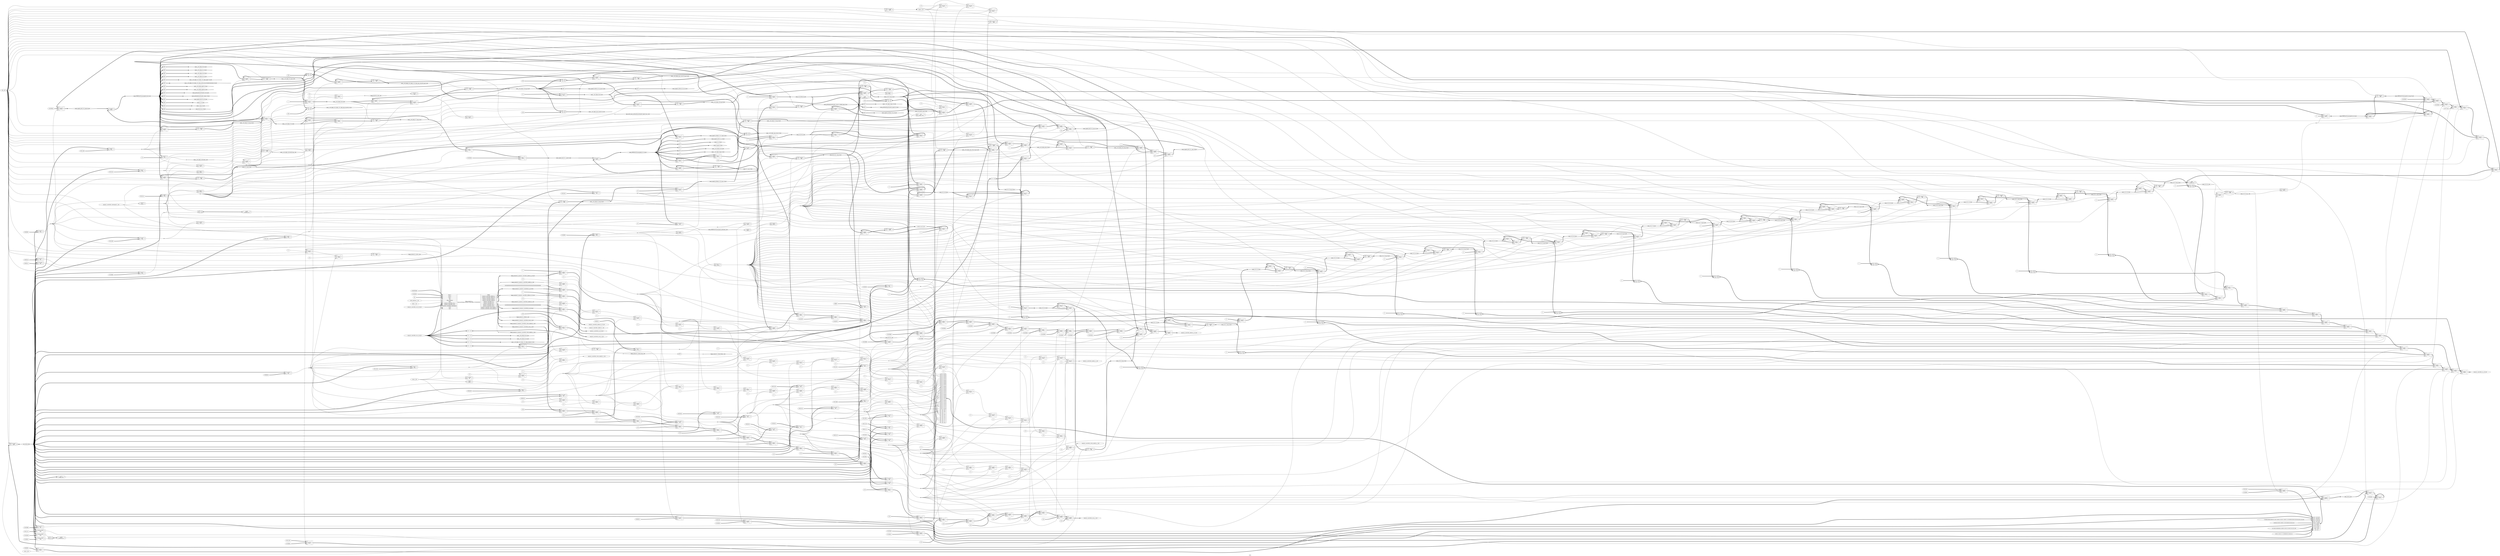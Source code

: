 digraph "main" {
label="main";
rankdir="LR";
remincross=true;
n247 [ shape=octagon, label="clk_1_bit", color="black", fontcolor="black" ];
n248 [ shape=octagon, label="clk1x_follower_1_bit", color="black", fontcolor="black" ];
n249 [ shape=octagon, label="clk2x_1_bit", color="black", fontcolor="black" ];
n250 [ shape=diamond, label="cur_state_6_bit", color="black", fontcolor="black" ];
n251 [ shape=octagon, label="finish_1_bit", color="black", fontcolor="black" ];
n252 [ shape=diamond, label="legup_function_call_1_bit", color="black", fontcolor="black" ];
n253 [ shape=diamond, label="legup_memset_4_finish_1_bit", color="black", fontcolor="black" ];
n254 [ shape=diamond, label="legup_memset_4_finish_final_1_bit", color="black", fontcolor="black" ];
n255 [ shape=diamond, label="legup_memset_4_finish_reg_1_bit", color="black", fontcolor="black" ];
n256 [ shape=diamond, label="legup_memset_4_memory_controller_address_a_32_bit", color="black", fontcolor="black" ];
n257 [ shape=diamond, label="legup_memset_4_memory_controller_address_b_32_bit", color="black", fontcolor="black" ];
n258 [ shape=diamond, label="legup_memset_4_memory_controller_enable_a_1_bit", color="black", fontcolor="black" ];
n259 [ shape=diamond, label="legup_memset_4_memory_controller_enable_b_1_bit", color="black", fontcolor="black" ];
n260 [ shape=diamond, label="legup_memset_4_memory_controller_in_a_64_bit", color="black", fontcolor="black" ];
n261 [ shape=diamond, label="legup_memset_4_memory_controller_in_b_64_bit", color="black", fontcolor="black" ];
n262 [ shape=diamond, label="legup_memset_4_memory_controller_size_a_2_bit", color="black", fontcolor="black" ];
n263 [ shape=diamond, label="legup_memset_4_memory_controller_size_b_2_bit", color="black", fontcolor="black" ];
n264 [ shape=diamond, label="legup_memset_4_memory_controller_write_enable_a_1_bit", color="black", fontcolor="black" ];
n265 [ shape=diamond, label="legup_memset_4_memory_controller_write_enable_b_1_bit", color="black", fontcolor="black" ];
n266 [ shape=diamond, label="legup_memset_4_start_1_bit", color="black", fontcolor="black" ];
n267 [ shape=diamond, label="lpm_mult_main_preheaderipreheader_tmp1i2_en_1_bit", color="black", fontcolor="black" ];
n268 [ shape=diamond, label="main_0_3_32_bit", color="black", fontcolor="black" ];
n269 [ shape=diamond, label="main_0_3_reg_32_bit", color="black", fontcolor="black" ];
n270 [ shape=diamond, label="main_0_4_32_bit", color="black", fontcolor="black" ];
n271 [ shape=diamond, label="main_0_4_reg_32_bit", color="black", fontcolor="black" ];
n272 [ shape=diamond, label="main_0_gep_32_bit", color="black", fontcolor="black" ];
n273 [ shape=diamond, label="main_0_gep3_32_bit", color="black", fontcolor="black" ];
n274 [ shape=diamond, label="main_18_19_32_bit", color="black", fontcolor="black" ];
n275 [ shape=diamond, label="main_18_19_reg_32_bit", color="black", fontcolor="black" ];
n276 [ shape=diamond, label="main_18_20_32_bit", color="black", fontcolor="black" ];
n277 [ shape=diamond, label="main_18_20_reg_32_bit", color="black", fontcolor="black" ];
n278 [ shape=diamond, label="main_18_21_32_bit", color="black", fontcolor="black" ];
n279 [ shape=diamond, label="main_18_21_reg_32_bit", color="black", fontcolor="black" ];
n280 [ shape=diamond, label="main_18_22_32_bit", color="black", fontcolor="black" ];
n281 [ shape=diamond, label="main_18_22_reg_32_bit", color="black", fontcolor="black" ];
n282 [ shape=diamond, label="main_18_23_32_bit", color="black", fontcolor="black" ];
n283 [ shape=diamond, label="main_18_23_reg_32_bit", color="black", fontcolor="black" ];
n284 [ shape=diamond, label="main_18_24_32_bit", color="black", fontcolor="black" ];
n285 [ shape=diamond, label="main_18_24_reg_32_bit", color="black", fontcolor="black" ];
n286 [ shape=diamond, label="main_18_25_32_bit", color="black", fontcolor="black" ];
n287 [ shape=diamond, label="main_18_25_reg_32_bit", color="black", fontcolor="black" ];
n288 [ shape=diamond, label="main_18_26_32_bit", color="black", fontcolor="black" ];
n289 [ shape=diamond, label="main_18_26_reg_32_bit", color="black", fontcolor="black" ];
n290 [ shape=diamond, label="main_18_27_32_bit", color="black", fontcolor="black" ];
n291 [ shape=diamond, label="main_18_27_reg_32_bit", color="black", fontcolor="black" ];
n292 [ shape=diamond, label="main_18_28_32_bit", color="black", fontcolor="black" ];
n293 [ shape=diamond, label="main_18_28_reg_32_bit", color="black", fontcolor="black" ];
n294 [ shape=diamond, label="main_18_29_32_bit", color="black", fontcolor="black" ];
n295 [ shape=diamond, label="main_18_29_reg_32_bit", color="black", fontcolor="black" ];
n296 [ shape=diamond, label="main_18_30_32_bit", color="black", fontcolor="black" ];
n297 [ shape=diamond, label="main_18_30_reg_32_bit", color="black", fontcolor="black" ];
n298 [ shape=diamond, label="main_18_31_32_bit", color="black", fontcolor="black" ];
n299 [ shape=diamond, label="main_18_31_reg_32_bit", color="black", fontcolor="black" ];
n300 [ shape=diamond, label="main_18_32_32_bit", color="black", fontcolor="black" ];
n301 [ shape=diamond, label="main_18_32_reg_32_bit", color="black", fontcolor="black" ];
n302 [ shape=diamond, label="main_18_33_32_bit", color="black", fontcolor="black" ];
n303 [ shape=diamond, label="main_18_33_reg_32_bit", color="black", fontcolor="black" ];
n304 [ shape=diamond, label="main_18_34_1_bit", color="black", fontcolor="black" ];
n305 [ shape=diamond, label="main_18_34_reg_1_bit", color="black", fontcolor="black" ];
n306 [ shape=diamond, label="main_18_i03_32_bit", color="black", fontcolor="black" ];
n307 [ shape=diamond, label="main_18_i03_reg_32_bit", color="black", fontcolor="black" ];
n308 [ shape=diamond, label="main_18_total04_32_bit", color="black", fontcolor="black" ];
n309 [ shape=diamond, label="main_18_total04_reg_32_bit", color="black", fontcolor="black" ];
n310 [ shape=diamond, label="main_48_50_1_bit", color="black", fontcolor="black" ];
n311 [ shape=diamond, label="main_48_lcssa1_32_bit", color="black", fontcolor="black" ];
n312 [ shape=diamond, label="main_48_lcssa1_reg_32_bit", color="black", fontcolor="black" ];
n313 [ shape=diamond, label="main_FIRFilterStreamingexit_0i_32_bit", color="black", fontcolor="black" ];
n314 [ shape=diamond, label="main_FIRFilterStreamingexit_0i_reg_32_bit", color="black", fontcolor="black" ];
n315 [ shape=diamond, label="main_FIRFilterStreamingexit_46_32_bit", color="black", fontcolor="black" ];
n316 [ shape=diamond, label="main_FIRFilterStreamingexit_47_32_bit", color="black", fontcolor="black" ];
n317 [ shape=diamond, label="main_FIRFilterStreamingexit_exitcond_1_bit", color="black", fontcolor="black" ];
n318 [ shape=diamond, label="main__crit_edgei_36_32_bit", color="black", fontcolor="black" ];
n319 [ shape=diamond, label="main__crit_edgei_36_reg_32_bit", color="black", fontcolor="black" ];
n320 [ shape=diamond, label="main__crit_edgei_37_32_bit", color="black", fontcolor="black" ];
n321 [ shape=diamond, label="main__crit_edgei_37_reg_32_bit", color="black", fontcolor="black" ];
n322 [ shape=diamond, label="main__crit_edgei_38_32_bit", color="black", fontcolor="black" ];
n323 [ shape=diamond, label="main__crit_edgei_38_reg_32_bit", color="black", fontcolor="black" ];
n324 [ shape=diamond, label="main__crit_edgei_39_32_bit", color="black", fontcolor="black" ];
n325 [ shape=diamond, label="main__crit_edgei_40_32_bit", color="black", fontcolor="black" ];
n326 [ shape=diamond, label="main__crit_edgei_41_32_bit", color="black", fontcolor="black" ];
n327 [ shape=diamond, label="main__crit_edgei_42_32_bit", color="black", fontcolor="black" ];
n328 [ shape=diamond, label="main__crit_edgei_42_reg_32_bit", color="black", fontcolor="black" ];
n329 [ shape=diamond, label="main__crit_edgei_43_32_bit", color="black", fontcolor="black" ];
n330 [ shape=diamond, label="main__crit_edgei_43_reg_32_bit", color="black", fontcolor="black" ];
n331 [ shape=diamond, label="main__crit_edgei_44_32_bit", color="black", fontcolor="black" ];
n332 [ shape=diamond, label="main__crit_edgei_44_reg_32_bit", color="black", fontcolor="black" ];
n333 [ shape=diamond, label="main__crit_edgei_45_32_bit", color="black", fontcolor="black" ];
n334 [ shape=diamond, label="main__crit_edgei_45_reg_32_bit", color="black", fontcolor="black" ];
n335 [ shape=diamond, label="main__crit_edgei_crit_edgei_crit_edge_gep37_32_bit", color="black", fontcolor="black" ];
n336 [ shape=diamond, label="main__crit_edgei_crit_edgei_crit_edge_gep_array36_32_bit", color="black", fontcolor="black" ];
n337 [ shape=diamond, label="main__crit_edgei_crit_edgei_crit_edge_gep_array36_reg_32_bit", color="black", fontcolor="black" ];
n338 [ shape=diamond, label="main__crit_edgei_crit_edgei_crit_edge_phitransinsertiphitransinsert_32_bit", color="black", fontcolor="black" ];
n339 [ shape=diamond, label="main__crit_edgei_crit_edgei_crit_edge_preipre_32_bit", color="black", fontcolor="black" ];
n340 [ shape=diamond, label="main__crit_edgei_exitcondi_1_bit", color="black", fontcolor="black" ];
n341 [ shape=diamond, label="main__crit_edgei_exitcondi_reg_1_bit", color="black", fontcolor="black" ];
n342 [ shape=diamond, label="main__crit_edgei_gep31_32_bit", color="black", fontcolor="black" ];
n343 [ shape=diamond, label="main__crit_edgei_gep34_32_bit", color="black", fontcolor="black" ];
n344 [ shape=diamond, label="main__crit_edgei_gep_array_32_bit", color="black", fontcolor="black" ];
n345 [ shape=diamond, label="main__crit_edgei_gep_array33_32_bit", color="black", fontcolor="black" ];
n346 [ shape=diamond, label="main__crit_edgei_gep_array33_reg_32_bit", color="black", fontcolor="black" ];
n347 [ shape=diamond, label="main__crit_edgei_gep_array_reg_32_bit", color="black", fontcolor="black" ];
n348 [ shape=diamond, label="main__crit_edgei_prei_32_bit", color="black", fontcolor="black" ];
n349 [ shape=diamond, label="main__crit_edgei_prei_reg_32_bit", color="black", fontcolor="black" ];
n350 [ shape=diamond, label="main__crit_edgei_tmp1i_32_bit", color="black", fontcolor="black" ];
n351 [ shape=diamond, label="main__crit_edgei_tmpi_32_bit", color="black", fontcolor="black" ];
n352 [ shape=diamond, label="main_preheaderipreheader_35_32_bit", color="black", fontcolor="black" ];
n353 [ shape=diamond, label="main_preheaderipreheader_tmp1i2_32_bit", color="black", fontcolor="black" ];
n354 [ shape=diamond, label="main_preheaderipreheader_tmp1i2_stage0_reg_32_bit", color="black", fontcolor="black" ];
n355 [ shape=diamond, label="main_preheaderipreheader_tmpi1_32_bit", color="black", fontcolor="black" ];
n356 [ shape=diamond, label="main_signed_add_32_0_32_bit", color="black", fontcolor="black" ];
n357 [ shape=diamond, label="main_signed_add_32_0_op0_32_bit", color="black", fontcolor="black" ];
n358 [ shape=diamond, label="main_signed_add_32_0_op1_32_bit", color="black", fontcolor="black" ];
n359 [ shape=diamond, label="main_signed_add_32_1_32_bit", color="black", fontcolor="black" ];
n360 [ shape=diamond, label="main_signed_add_32_1_op0_32_bit", color="black", fontcolor="black" ];
n361 [ shape=diamond, label="main_signed_add_32_1_op1_32_bit", color="black", fontcolor="black" ];
n362 [ shape=diamond, label="main_signed_multiply_32_0_32_bit", color="black", fontcolor="black" ];
n363 [ shape=diamond, label="main_signed_multiply_32_0_op0_32_bit", color="black", fontcolor="black" ];
n364 [ shape=diamond, label="main_signed_multiply_32_0_op1_32_bit", color="black", fontcolor="black" ];
n365 [ shape=diamond, label="main_signed_subtract_32_0_32_bit", color="black", fontcolor="black" ];
n366 [ shape=diamond, label="main_signed_subtract_32_0_op1_32_bit", color="black", fontcolor="black" ];
n367 [ shape=octagon, label="memory_controller_address_a_32_bit", color="black", fontcolor="black" ];
n368 [ shape=octagon, label="memory_controller_address_b_32_bit", color="black", fontcolor="black" ];
n369 [ shape=octagon, label="memory_controller_enable_a_1_bit", color="black", fontcolor="black" ];
n370 [ shape=octagon, label="memory_controller_enable_b_1_bit", color="black", fontcolor="black" ];
n371 [ shape=octagon, label="memory_controller_in_a_64_bit", color="black", fontcolor="black" ];
n372 [ shape=octagon, label="memory_controller_in_b_64_bit", color="black", fontcolor="black" ];
n373 [ shape=octagon, label="memory_controller_out_a_64_bit", color="black", fontcolor="black" ];
n374 [ shape=octagon, label="memory_controller_out_b_64_bit", color="black", fontcolor="black" ];
n375 [ shape=octagon, label="memory_controller_size_a_2_bit", color="black", fontcolor="black" ];
n376 [ shape=octagon, label="memory_controller_size_b_2_bit", color="black", fontcolor="black" ];
n377 [ shape=octagon, label="memory_controller_waitrequest_1_bit", color="black", fontcolor="black" ];
n378 [ shape=octagon, label="memory_controller_write_enable_a_1_bit", color="black", fontcolor="black" ];
n379 [ shape=octagon, label="memory_controller_write_enable_b_1_bit", color="black", fontcolor="black" ];
n380 [ shape=diamond, label="next_state_6_bit", color="black", fontcolor="black" ];
n381 [ shape=octagon, label="reset_1_bit", color="black", fontcolor="black" ];
n382 [ shape=octagon, label="return_val_32_bit", color="black", fontcolor="black" ];
n383 [ shape=octagon, label="start_1_bit", color="black", fontcolor="black" ];
c387 [ shape=record, label="{{<p384> A|<p385> B}|$1092\n$add|{<p386> Y}}" ];
c388 [ shape=record, label="{{<p384> A|<p385> B}|$1118\n$add|{<p386> Y}}" ];
c389 [ shape=record, label="{{<p384> A|<p385> B}|$509\n$and|{<p386> Y}}" ];
c390 [ shape=record, label="{{<p384> A|<p385> B}|$517\n$and|{<p386> Y}}" ];
c391 [ shape=record, label="{{<p384> A|<p385> B}|$528\n$and|{<p386> Y}}" ];
c392 [ shape=record, label="{{<p384> A|<p385> B}|$843\n$and|{<p386> Y}}" ];
c393 [ shape=record, label="{{<p384> A|<p385> B}|$854\n$and|{<p386> Y}}" ];
c394 [ shape=record, label="{{<p384> A|<p385> B}|$1003\n$and|{<p386> Y}}" ];
c395 [ shape=record, label="{{<p384> A|<p385> B}|$1005\n$and|{<p386> Y}}" ];
c396 [ shape=record, label="{{<p384> A|<p385> B}|$1018\n$and|{<p386> Y}}" ];
c397 [ shape=record, label="{{<p384> A|<p385> B}|$1020\n$and|{<p386> Y}}" ];
c398 [ shape=record, label="{{<p384> A|<p385> B}|$1035\n$and|{<p386> Y}}" ];
c399 [ shape=record, label="{{<p384> A|<p385> B}|$1162\n$and|{<p386> Y}}" ];
c400 [ shape=record, label="{{<p384> A}|$4287\n$reduce_or|{<p386> Y}}" ];
x0 [ shape=record, style=rounded, label="<s1> 0:0 - 1:1 |<s0> 0:0 - 0:0 " ];
x0:e -> c400:p384:w [arrowhead=odiamond, arrowtail=odiamond, dir=both, color="black", style="setlinewidth(3)", label=""];
c401 [ shape=record, label="{{<p384> A}|$4289\n$reduce_or|{<p386> Y}}" ];
x1 [ shape=record, style=rounded, label="<s1> 0:0 - 1:1 |<s0> 0:0 - 0:0 " ];
x1:e -> c401:p384:w [arrowhead=odiamond, arrowtail=odiamond, dir=both, color="black", style="setlinewidth(3)", label=""];
v2 [ label="6'100010" ];
c402 [ shape=record, label="{{<p384> A|<p385> B}|$307\n$eq|{<p386> Y}}" ];
c403 [ shape=record, label="{{<p384> A}|$308\n$not|{<p386> Y}}" ];
c404 [ shape=record, label="{{<p384> A}|$320\n$not|{<p386> Y}}" ];
v3 [ label="6'000001" ];
c405 [ shape=record, label="{{<p384> A|<p385> B}|$332\n$eq|{<p386> Y}}" ];
v4 [ label="6'000011" ];
c406 [ shape=record, label="{{<p384> A|<p385> B}|$473\n$eq|{<p386> Y}}" ];
c407 [ shape=record, label="{{<p384> A}|$474\n$not|{<p386> Y}}" ];
v5 [ label="6'100001" ];
c408 [ shape=record, label="{{<p384> A|<p385> B}|$484\n$eq|{<p386> Y}}" ];
c409 [ shape=record, label="{{<p384> A}|$830\n$logic_not|{<p386> Y}}" ];
v6 [ label="6'000100" ];
c410 [ shape=record, label="{{<p384> A|<p385> B}|$832\n$eq|{<p386> Y}}" ];
v7 [ label="6'010110" ];
c411 [ shape=record, label="{{<p384> A|<p385> B}|$841\n$eq|{<p386> Y}}" ];
v8 [ label="6'100000" ];
c412 [ shape=record, label="{{<p384> A|<p385> B}|$852\n$eq|{<p386> Y}}" ];
v9 [ label="6'010111" ];
c413 [ shape=record, label="{{<p384> A|<p385> B}|$899\n$eq|{<p386> Y}}" ];
v10 [ label="6'011000" ];
c414 [ shape=record, label="{{<p384> A|<p385> B}|$914\n$eq|{<p386> Y}}" ];
v11 [ label="6'011010" ];
c415 [ shape=record, label="{{<p384> A|<p385> B}|$941\n$eq|{<p386> Y}}" ];
v12 [ label="6'011100" ];
c416 [ shape=record, label="{{<p384> A|<p385> B}|$962\n$eq|{<p386> Y}}" ];
v13 [ label="16" ];
c417 [ shape=record, label="{{<p384> A|<p385> B}|$975\n$eq|{<p386> Y}}" ];
v14 [ label="6'011101" ];
c418 [ shape=record, label="{{<p384> A|<p385> B}|$984\n$eq|{<p386> Y}}" ];
v15 [ label="6'010100" ];
c419 [ shape=record, label="{{<p384> A|<p385> B}|$1001\n$eq|{<p386> Y}}" ];
v16 [ label="33" ];
c420 [ shape=record, label="{{<p384> A|<p385> B}|$1028\n$eq|{<p386> Y}}" ];
v17 [ label="44880" ];
c421 [ shape=record, label="{{<p384> A|<p385> B}|$1041\n$eq|{<p386> Y}}" ];
v18 [ label="6'000010" ];
c422 [ shape=record, label="{{<p384> A|<p385> B}|$1046\n$eq|{<p386> Y}}" ];
v19 [ label="6'010101" ];
c423 [ shape=record, label="{{<p384> A|<p385> B}|$1075\n$eq|{<p386> Y}}" ];
v20 [ label="6'011001" ];
c424 [ shape=record, label="{{<p384> A|<p385> B}|$1079\n$eq|{<p386> Y}}" ];
v21 [ label="6'011110" ];
c425 [ shape=record, label="{{<p384> A|<p385> B}|$1081\n$eq|{<p386> Y}}" ];
v22 [ label="6'011011" ];
c426 [ shape=record, label="{{<p384> A|<p385> B}|$1112\n$eq|{<p386> Y}}" ];
c427 [ shape=record, label="{{<p384> A}|$1161\n$not|{<p386> Y}}" ];
c428 [ shape=record, label="{{<p384> A}|$1172\n$logic_not|{<p386> Y}}" ];
v23 [ label="6'100101" ];
c429 [ shape=record, label="{{<p384> A|<p385> B}|$1175\n$eq|{<p386> Y}}" ];
v24 [ label="6'000101" ];
c430 [ shape=record, label="{{<p384> A|<p385> B}|$1186\n$eq|{<p386> Y}}" ];
v25 [ label="6'000110" ];
c431 [ shape=record, label="{{<p384> A|<p385> B}|$1187\n$eq|{<p386> Y}}" ];
v26 [ label="6'000111" ];
c432 [ shape=record, label="{{<p384> A|<p385> B}|$1188\n$eq|{<p386> Y}}" ];
v27 [ label="6'001000" ];
c433 [ shape=record, label="{{<p384> A|<p385> B}|$1189\n$eq|{<p386> Y}}" ];
v28 [ label="6'001001" ];
c434 [ shape=record, label="{{<p384> A|<p385> B}|$1190\n$eq|{<p386> Y}}" ];
v29 [ label="6'001010" ];
c435 [ shape=record, label="{{<p384> A|<p385> B}|$1191\n$eq|{<p386> Y}}" ];
v30 [ label="6'001011" ];
c436 [ shape=record, label="{{<p384> A|<p385> B}|$1192\n$eq|{<p386> Y}}" ];
v31 [ label="6'001100" ];
c437 [ shape=record, label="{{<p384> A|<p385> B}|$1193\n$eq|{<p386> Y}}" ];
v32 [ label="6'001101" ];
c438 [ shape=record, label="{{<p384> A|<p385> B}|$1194\n$eq|{<p386> Y}}" ];
v33 [ label="6'001110" ];
c439 [ shape=record, label="{{<p384> A|<p385> B}|$1195\n$eq|{<p386> Y}}" ];
v34 [ label="6'001111" ];
c440 [ shape=record, label="{{<p384> A|<p385> B}|$1196\n$eq|{<p386> Y}}" ];
v35 [ label="6'010000" ];
c441 [ shape=record, label="{{<p384> A|<p385> B}|$1197\n$eq|{<p386> Y}}" ];
v36 [ label="6'010001" ];
c442 [ shape=record, label="{{<p384> A|<p385> B}|$1198\n$eq|{<p386> Y}}" ];
v37 [ label="6'010010" ];
c443 [ shape=record, label="{{<p384> A|<p385> B}|$1199\n$eq|{<p386> Y}}" ];
v38 [ label="6'010011" ];
c444 [ shape=record, label="{{<p384> A|<p385> B}|$1200\n$eq|{<p386> Y}}" ];
v39 [ label="1'x" ];
c445 [ shape=record, label="{{<p384> A|<p385> B}|$310\n$eqx|{<p386> Y}}" ];
c446 [ shape=record, label="{{<p384> A|<p385> B}|$311\n$logic_and|{<p386> Y}}" ];
c447 [ shape=record, label="{{<p384> A|<p385> B}|$1165\n$mul|{<p386> Y}}" ];
c448 [ shape=record, label="{{<p384> A|<p385> B}|$1066\n$or|{<p386> Y}}" ];
c452 [ shape=record, label="{{<p449> CLK|<p450> D}|$4198\n$dff|{<p451> Q}}" ];
c453 [ shape=record, label="{{<p449> CLK|<p450> D}|$4199\n$dff|{<p451> Q}}" ];
c454 [ shape=record, label="{{<p449> CLK|<p450> D}|$4201\n$dff|{<p451> Q}}" ];
c455 [ shape=record, label="{{<p449> CLK|<p450> D}|$4202\n$dff|{<p451> Q}}" ];
c456 [ shape=record, label="{{<p449> CLK|<p450> D}|$4216\n$dff|{<p451> Q}}" ];
c457 [ shape=record, label="{{<p449> CLK|<p450> D}|$4217\n$dff|{<p451> Q}}" ];
c458 [ shape=record, label="{{<p449> CLK|<p450> D}|$4218\n$dff|{<p451> Q}}" ];
c459 [ shape=record, label="{{<p449> CLK|<p450> D}|$4219\n$dff|{<p451> Q}}" ];
c460 [ shape=record, label="{{<p449> CLK|<p450> D}|$4220\n$dff|{<p451> Q}}" ];
c461 [ shape=record, label="{{<p449> CLK|<p450> D}|$4221\n$dff|{<p451> Q}}" ];
c462 [ shape=record, label="{{<p449> CLK|<p450> D}|$4222\n$dff|{<p451> Q}}" ];
c463 [ shape=record, label="{{<p449> CLK|<p450> D}|$4223\n$dff|{<p451> Q}}" ];
c464 [ shape=record, label="{{<p449> CLK|<p450> D}|$4224\n$dff|{<p451> Q}}" ];
c465 [ shape=record, label="{{<p449> CLK|<p450> D}|$4225\n$dff|{<p451> Q}}" ];
c466 [ shape=record, label="{{<p449> CLK|<p450> D}|$4226\n$dff|{<p451> Q}}" ];
c467 [ shape=record, label="{{<p449> CLK|<p450> D}|$4227\n$dff|{<p451> Q}}" ];
c468 [ shape=record, label="{{<p449> CLK|<p450> D}|$4228\n$dff|{<p451> Q}}" ];
c469 [ shape=record, label="{{<p449> CLK|<p450> D}|$4229\n$dff|{<p451> Q}}" ];
c470 [ shape=record, label="{{<p449> CLK|<p450> D}|$4230\n$dff|{<p451> Q}}" ];
c471 [ shape=record, label="{{<p449> CLK|<p450> D}|$4231\n$dff|{<p451> Q}}" ];
c472 [ shape=record, label="{{<p449> CLK|<p450> D}|$4232\n$dff|{<p451> Q}}" ];
c473 [ shape=record, label="{{<p449> CLK|<p450> D}|$4233\n$dff|{<p451> Q}}" ];
c474 [ shape=record, label="{{<p449> CLK|<p450> D}|$4234\n$dff|{<p451> Q}}" ];
c475 [ shape=record, label="{{<p449> CLK|<p450> D}|$4235\n$dff|{<p451> Q}}" ];
c476 [ shape=record, label="{{<p449> CLK|<p450> D}|$4236\n$dff|{<p451> Q}}" ];
c477 [ shape=record, label="{{<p449> CLK|<p450> D}|$4237\n$dff|{<p451> Q}}" ];
c478 [ shape=record, label="{{<p449> CLK|<p450> D}|$4239\n$dff|{<p451> Q}}" ];
c479 [ shape=record, label="{{<p449> CLK|<p450> D}|$4241\n$dff|{<p451> Q}}" ];
c480 [ shape=record, label="{{<p449> CLK|<p450> D}|$4242\n$dff|{<p451> Q}}" ];
c481 [ shape=record, label="{{<p449> CLK|<p450> D}|$4243\n$dff|{<p451> Q}}" ];
c482 [ shape=record, label="{{<p449> CLK|<p450> D}|$4244\n$dff|{<p451> Q}}" ];
c483 [ shape=record, label="{{<p449> CLK|<p450> D}|$4245\n$dff|{<p451> Q}}" ];
c484 [ shape=record, label="{{<p449> CLK|<p450> D}|$4246\n$dff|{<p451> Q}}" ];
c485 [ shape=record, label="{{<p449> CLK|<p450> D}|$4248\n$dff|{<p451> Q}}" ];
c486 [ shape=record, label="{{<p449> CLK|<p450> D}|$4249\n$dff|{<p451> Q}}" ];
c487 [ shape=record, label="{{<p449> CLK|<p450> D}|$4250\n$dff|{<p451> Q}}" ];
c488 [ shape=record, label="{{<p449> CLK|<p450> D}|$4251\n$dff|{<p451> Q}}" ];
c489 [ shape=record, label="{{<p449> CLK|<p450> D}|$4255\n$dff|{<p451> Q}}" ];
c490 [ shape=record, label="{{<p449> CLK|<p450> D}|$4256\n$dff|{<p451> Q}}" ];
c491 [ shape=record, label="{{<p449> CLK|<p450> D}|$4257\n$dff|{<p451> Q}}" ];
c492 [ shape=record, label="{{<p449> CLK|<p450> D}|$4258\n$dff|{<p451> Q}}" ];
v40 [ label="1'0" ];
c494 [ shape=record, label="{{<p384> A|<p385> B|<p493> S}|$2742\n$mux|{<p386> Y}}" ];
c495 [ shape=record, label="{{<p384> A|<p385> B|<p493> S}|$2744\n$mux|{<p386> Y}}" ];
c496 [ shape=record, label="{{<p384> A|<p385> B|<p493> S}|$2746\n$mux|{<p386> Y}}" ];
c497 [ shape=record, label="{{<p384> A|<p385> B|<p493> S}|$2749\n$mux|{<p386> Y}}" ];
v41 [ label="6'000000" ];
c498 [ shape=record, label="{{<p384> A|<p385> B|<p493> S}|$2752\n$mux|{<p386> Y}}" ];
v42 [ label="6'000011" ];
c499 [ shape=record, label="{{<p384> A|<p385> B|<p493> S}|$2756\n$mux|{<p386> Y}}" ];
v43 [ label="6'011101" ];
v44 [ label="6'100001" ];
c500 [ shape=record, label="{{<p384> A|<p385> B|<p493> S}|$2785\n$mux|{<p386> Y}}" ];
v45 [ label="6'100100" ];
v46 [ label="6'100011" ];
c501 [ shape=record, label="{{<p384> A|<p385> B|<p493> S}|$2832\n$mux|{<p386> Y}}" ];
v47 [ label="6'010101" ];
v48 [ label="6'100001" ];
c502 [ shape=record, label="{{<p384> A|<p385> B|<p493> S}|$2893\n$mux|{<p386> Y}}" ];
v49 [ label="6'000100" ];
v50 [ label="6'100010" ];
c503 [ shape=record, label="{{<p384> A|<p385> B|<p493> S}|$2980\n$mux|{<p386> Y}}" ];
v51 [ label="6'000001" ];
c504 [ shape=record, label="{{<p384> A|<p385> B|<p493> S}|$3023\n$mux|{<p386> Y}}" ];
v53 [ label="72'000010000100001011001100001101001110001111010000010001010010010011010100" ];
v54 [ label="36'000101000110000111001000001001001010" ];
v55 [ label="42'100101000000011000011001011010011011011100" ];
v56 [ label="30'011110011111100000010110010111" ];
c505 [ shape=record, label="{{<p384> A|<p385> B|<p493> S}|$3028\n$pmux|{<p386> Y}}" ];
x52 [ shape=record, style=rounded, label="<s9> 5:0 - 215:210 |<s8> 5:0 - 209:204 |<s7> 71:0 - 203:132 |<s6> 5:0 - 131:126 |<s5> 35:0 - 125:90 |<s4> 5:0 - 89:84 |<s3> 41:0 - 83:42 |<s2> 5:0 - 41:36 |<s1> 29:0 - 35:6 |<s0> 5:0 - 5:0 " ];
x52:e -> c505:p385:w [arrowhead=odiamond, arrowtail=odiamond, dir=both, color="black", style="setlinewidth(3)", label=""];
x57 [ shape=record, style=rounded, label="<s35> 0:0 - 35:35 |<s34> 0:0 - 34:34 |<s33> 0:0 - 33:33 |<s32> 0:0 - 32:32 |<s31> 0:0 - 31:31 |<s30> 0:0 - 30:30 |<s29> 0:0 - 29:29 |<s28> 0:0 - 28:28 |<s27> 0:0 - 27:27 |<s26> 0:0 - 26:26 |<s25> 0:0 - 25:25 |<s24> 0:0 - 24:24 |<s23> 0:0 - 23:23 |<s22> 0:0 - 22:22 |<s21> 0:0 - 21:21 |<s20> 0:0 - 20:20 |<s19> 0:0 - 19:19 |<s18> 0:0 - 18:18 |<s17> 0:0 - 17:17 |<s16> 0:0 - 16:16 |<s15> 0:0 - 15:15 |<s14> 0:0 - 14:14 |<s13> 0:0 - 13:13 |<s12> 0:0 - 12:12 |<s11> 0:0 - 11:11 |<s10> 0:0 - 10:10 |<s9> 0:0 - 9:9 |<s8> 0:0 - 8:8 |<s7> 0:0 - 7:7 |<s6> 0:0 - 6:6 |<s5> 0:0 - 5:5 |<s4> 0:0 - 4:4 |<s3> 0:0 - 3:3 |<s2> 0:0 - 2:2 |<s1> 0:0 - 1:1 |<s0> 0:0 - 0:0 " ];
x57:e -> c505:p493:w [arrowhead=odiamond, arrowtail=odiamond, dir=both, color="black", style="setlinewidth(3)", label=""];
v58 [ label="6'011111" ];
c506 [ shape=record, label="{{<p384> A|<p385> B}|$3033_CMP0\n$eq|{<p386> Y}}" ];
v59 [ label="6'100100" ];
c507 [ shape=record, label="{{<p384> A|<p385> B}|$3043_CMP0\n$eq|{<p386> Y}}" ];
v60 [ label="6'100011" ];
c508 [ shape=record, label="{{<p384> A|<p385> B}|$3044_CMP0\n$eq|{<p386> Y}}" ];
c509 [ shape=record, label="{{<p384> A|<p385> B|<p493> S}|$3080\n$mux|{<p386> Y}}" ];
c510 [ shape=record, label="{{<p384> A|<p385> B|<p493> S}|$3086\n$mux|{<p386> Y}}" ];
v61 [ label="0" ];
c511 [ shape=record, label="{{<p384> A|<p385> B|<p493> S}|$3167\n$mux|{<p386> Y}}" ];
c512 [ shape=record, label="{{<p384> A|<p385> B|<p493> S}|$3170\n$mux|{<p386> Y}}" ];
c513 [ shape=record, label="{{<p384> A|<p385> B|<p493> S}|$3173\n$mux|{<p386> Y}}" ];
v62 [ label="0" ];
c514 [ shape=record, label="{{<p384> A|<p385> B|<p493> S}|$3176\n$mux|{<p386> Y}}" ];
c515 [ shape=record, label="{{<p384> A|<p385> B|<p493> S}|$3179\n$mux|{<p386> Y}}" ];
c516 [ shape=record, label="{{<p384> A|<p385> B|<p493> S}|$3182\n$mux|{<p386> Y}}" ];
v63 [ label="0" ];
c517 [ shape=record, label="{{<p384> A|<p385> B|<p493> S}|$3185\n$mux|{<p386> Y}}" ];
c518 [ shape=record, label="{{<p384> A|<p385> B|<p493> S}|$3188\n$mux|{<p386> Y}}" ];
c519 [ shape=record, label="{{<p384> A|<p385> B|<p493> S}|$3191\n$mux|{<p386> Y}}" ];
v64 [ label="0" ];
c520 [ shape=record, label="{{<p384> A|<p385> B|<p493> S}|$3194\n$mux|{<p386> Y}}" ];
c521 [ shape=record, label="{{<p384> A|<p385> B|<p493> S}|$3197\n$mux|{<p386> Y}}" ];
c522 [ shape=record, label="{{<p384> A|<p385> B|<p493> S}|$3200\n$mux|{<p386> Y}}" ];
v65 [ label="0" ];
c523 [ shape=record, label="{{<p384> A|<p385> B|<p493> S}|$3203\n$mux|{<p386> Y}}" ];
c524 [ shape=record, label="{{<p384> A|<p385> B|<p493> S}|$3206\n$mux|{<p386> Y}}" ];
c525 [ shape=record, label="{{<p384> A|<p385> B|<p493> S}|$3209\n$mux|{<p386> Y}}" ];
v66 [ label="0" ];
c526 [ shape=record, label="{{<p384> A|<p385> B|<p493> S}|$3212\n$mux|{<p386> Y}}" ];
c527 [ shape=record, label="{{<p384> A|<p385> B|<p493> S}|$3215\n$mux|{<p386> Y}}" ];
c528 [ shape=record, label="{{<p384> A|<p385> B|<p493> S}|$3218\n$mux|{<p386> Y}}" ];
v67 [ label="0" ];
c529 [ shape=record, label="{{<p384> A|<p385> B|<p493> S}|$3221\n$mux|{<p386> Y}}" ];
c530 [ shape=record, label="{{<p384> A|<p385> B|<p493> S}|$3224\n$mux|{<p386> Y}}" ];
c531 [ shape=record, label="{{<p384> A|<p385> B|<p493> S}|$3227\n$mux|{<p386> Y}}" ];
v68 [ label="0" ];
c532 [ shape=record, label="{{<p384> A|<p385> B|<p493> S}|$3230\n$mux|{<p386> Y}}" ];
c533 [ shape=record, label="{{<p384> A|<p385> B|<p493> S}|$3233\n$mux|{<p386> Y}}" ];
c534 [ shape=record, label="{{<p384> A|<p385> B|<p493> S}|$3236\n$mux|{<p386> Y}}" ];
v69 [ label="0" ];
c535 [ shape=record, label="{{<p384> A|<p385> B|<p493> S}|$3239\n$mux|{<p386> Y}}" ];
c536 [ shape=record, label="{{<p384> A|<p385> B|<p493> S}|$3242\n$mux|{<p386> Y}}" ];
c537 [ shape=record, label="{{<p384> A|<p385> B|<p493> S}|$3245\n$mux|{<p386> Y}}" ];
v70 [ label="0" ];
c538 [ shape=record, label="{{<p384> A|<p385> B|<p493> S}|$3248\n$mux|{<p386> Y}}" ];
c539 [ shape=record, label="{{<p384> A|<p385> B|<p493> S}|$3251\n$mux|{<p386> Y}}" ];
c540 [ shape=record, label="{{<p384> A|<p385> B|<p493> S}|$3254\n$mux|{<p386> Y}}" ];
v71 [ label="0" ];
c541 [ shape=record, label="{{<p384> A|<p385> B|<p493> S}|$3257\n$mux|{<p386> Y}}" ];
c542 [ shape=record, label="{{<p384> A|<p385> B|<p493> S}|$3260\n$mux|{<p386> Y}}" ];
c543 [ shape=record, label="{{<p384> A|<p385> B|<p493> S}|$3263\n$mux|{<p386> Y}}" ];
v72 [ label="0" ];
c544 [ shape=record, label="{{<p384> A|<p385> B|<p493> S}|$3266\n$mux|{<p386> Y}}" ];
c545 [ shape=record, label="{{<p384> A|<p385> B|<p493> S}|$3269\n$mux|{<p386> Y}}" ];
c546 [ shape=record, label="{{<p384> A|<p385> B|<p493> S}|$3272\n$mux|{<p386> Y}}" ];
v73 [ label="0" ];
c547 [ shape=record, label="{{<p384> A|<p385> B|<p493> S}|$3275\n$mux|{<p386> Y}}" ];
c548 [ shape=record, label="{{<p384> A|<p385> B|<p493> S}|$3278\n$mux|{<p386> Y}}" ];
c549 [ shape=record, label="{{<p384> A|<p385> B|<p493> S}|$3281\n$mux|{<p386> Y}}" ];
v74 [ label="0" ];
c550 [ shape=record, label="{{<p384> A|<p385> B|<p493> S}|$3284\n$mux|{<p386> Y}}" ];
c551 [ shape=record, label="{{<p384> A|<p385> B|<p493> S}|$3287\n$mux|{<p386> Y}}" ];
c552 [ shape=record, label="{{<p384> A|<p385> B|<p493> S}|$3290\n$mux|{<p386> Y}}" ];
v75 [ label="0" ];
c553 [ shape=record, label="{{<p384> A|<p385> B|<p493> S}|$3293\n$mux|{<p386> Y}}" ];
c554 [ shape=record, label="{{<p384> A|<p385> B|<p493> S}|$3296\n$mux|{<p386> Y}}" ];
c555 [ shape=record, label="{{<p384> A|<p385> B|<p493> S}|$3299\n$mux|{<p386> Y}}" ];
v76 [ label="0" ];
c556 [ shape=record, label="{{<p384> A|<p385> B|<p493> S}|$3302\n$mux|{<p386> Y}}" ];
c557 [ shape=record, label="{{<p384> A|<p385> B|<p493> S}|$3305\n$mux|{<p386> Y}}" ];
c558 [ shape=record, label="{{<p384> A|<p385> B|<p493> S}|$3308\n$mux|{<p386> Y}}" ];
v77 [ label="1" ];
c559 [ shape=record, label="{{<p384> A|<p385> B|<p493> S}|$3311\n$mux|{<p386> Y}}" ];
c560 [ shape=record, label="{{<p384> A|<p385> B|<p493> S}|$3314\n$mux|{<p386> Y}}" ];
c561 [ shape=record, label="{{<p384> A|<p385> B|<p493> S}|$3317\n$mux|{<p386> Y}}" ];
c562 [ shape=record, label="{{<p384> A|<p385> B|<p493> S}|$3320\n$mux|{<p386> Y}}" ];
c563 [ shape=record, label="{{<p384> A|<p385> B|<p493> S}|$3323\n$mux|{<p386> Y}}" ];
x78 [ shape=record, style=rounded, label="<s0> 31:0 - 31:0 " ];
x78:e -> c563:p384:w [arrowhead=odiamond, arrowtail=odiamond, dir=both, color="black", style="setlinewidth(3)", label=""];
c564 [ shape=record, label="{{<p384> A|<p385> B|<p493> S}|$3326\n$mux|{<p386> Y}}" ];
c565 [ shape=record, label="{{<p384> A|<p385> B|<p493> S}|$3329\n$mux|{<p386> Y}}" ];
v79 [ label="1" ];
c566 [ shape=record, label="{{<p384> A|<p385> B|<p493> S}|$3332\n$mux|{<p386> Y}}" ];
c567 [ shape=record, label="{{<p384> A|<p385> B|<p493> S}|$3335\n$mux|{<p386> Y}}" ];
c568 [ shape=record, label="{{<p384> A|<p385> B|<p493> S}|$3338\n$mux|{<p386> Y}}" ];
c569 [ shape=record, label="{{<p384> A|<p385> B|<p493> S}|$3341\n$mux|{<p386> Y}}" ];
c570 [ shape=record, label="{{<p384> A|<p385> B|<p493> S}|$3344\n$mux|{<p386> Y}}" ];
c571 [ shape=record, label="{{<p384> A|<p385> B|<p493> S}|$3347\n$mux|{<p386> Y}}" ];
c572 [ shape=record, label="{{<p384> A|<p385> B|<p493> S}|$3350\n$mux|{<p386> Y}}" ];
v81 [ label="2'00" ];
c573 [ shape=record, label="{{<p384> A|<p385> B|<p493> S}|$3359\n$mux|{<p386> Y}}" ];
x80 [ shape=record, style=rounded, label="<s1> 29:0 - 31:2 |<s0> 1:0 - 1:0 " ];
x80:e -> c573:p385:w [arrowhead=odiamond, arrowtail=odiamond, dir=both, color="black", style="setlinewidth(3)", label=""];
v83 [ label="2'00" ];
c574 [ shape=record, label="{{<p384> A|<p385> B|<p493> S}|$3368\n$mux|{<p386> Y}}" ];
x82 [ shape=record, style=rounded, label="<s1> 29:0 - 31:2 |<s0> 1:0 - 1:0 " ];
x82:e -> c574:p385:w [arrowhead=odiamond, arrowtail=odiamond, dir=both, color="black", style="setlinewidth(3)", label=""];
c575 [ shape=record, label="{{<p384> A|<p385> B|<p493> S}|$3371\n$mux|{<p386> Y}}" ];
x84 [ shape=record, style=rounded, label="<s0> 31:0 - 31:0 " ];
x84:e -> c575:p385:w [arrowhead=odiamond, arrowtail=odiamond, dir=both, color="black", style="setlinewidth(3)", label=""];
c576 [ shape=record, label="{{<p384> A|<p385> B|<p493> S}|$3374\n$mux|{<p386> Y}}" ];
c577 [ shape=record, label="{{<p384> A|<p385> B|<p493> S}|$3377\n$mux|{<p386> Y}}" ];
c578 [ shape=record, label="{{<p384> A|<p385> B|<p493> S}|$3380\n$mux|{<p386> Y}}" ];
c579 [ shape=record, label="{{<p384> A|<p385> B|<p493> S}|$3383\n$mux|{<p386> Y}}" ];
c580 [ shape=record, label="{{<p384> A|<p385> B|<p493> S}|$3386\n$mux|{<p386> Y}}" ];
v86 [ label="2'00" ];
c581 [ shape=record, label="{{<p384> A|<p385> B|<p493> S}|$3395\n$mux|{<p386> Y}}" ];
x85 [ shape=record, style=rounded, label="<s1> 29:0 - 31:2 |<s0> 1:0 - 1:0 " ];
x85:e -> c581:p385:w [arrowhead=odiamond, arrowtail=odiamond, dir=both, color="black", style="setlinewidth(3)", label=""];
v87 [ label="0" ];
c582 [ shape=record, label="{{<p384> A|<p385> B|<p493> S}|$3398\n$mux|{<p386> Y}}" ];
c583 [ shape=record, label="{{<p384> A|<p385> B|<p493> S}|$3401\n$mux|{<p386> Y}}" ];
c584 [ shape=record, label="{{<p384> A|<p385> B|<p493> S}|$3404\n$mux|{<p386> Y}}" ];
c585 [ shape=record, label="{{<p384> A|<p385> B|<p493> S}|$3407\n$mux|{<p386> Y}}" ];
v88 [ label="1'1" ];
c586 [ shape=record, label="{{<p384> A|<p385> B|<p493> S}|$3410\n$mux|{<p386> Y}}" ];
v89 [ label="1'0" ];
c587 [ shape=record, label="{{<p384> A|<p385> B|<p493> S}|$3413\n$mux|{<p386> Y}}" ];
v90 [ label="1'0" ];
c588 [ shape=record, label="{{<p384> A|<p385> B|<p493> S}|$3425\n$mux|{<p386> Y}}" ];
v91 [ label="1'1" ];
c589 [ shape=record, label="{{<p384> A|<p385> B|<p493> S}|$3428\n$mux|{<p386> Y}}" ];
v92 [ label="1'0" ];
v93 [ label="1'1" ];
c590 [ shape=record, label="{{<p384> A|<p385> B|<p493> S}|$3431\n$mux|{<p386> Y}}" ];
v94 [ label="25165824" ];
c591 [ shape=record, label="{{<p384> A|<p385> B|<p493> S}|$3434\n$mux|{<p386> Y}}" ];
c592 [ shape=record, label="{{<p384> A|<p385> B|<p493> S}|$3458\n$mux|{<p386> Y}}" ];
v95 [ label="25165824" ];
c593 [ shape=record, label="{{<p384> A|<p385> B|<p493> S}|$3479\n$mux|{<p386> Y}}" ];
v96 [ label="16777216" ];
c594 [ shape=record, label="{{<p384> A|<p385> B|<p493> S}|$3497\n$mux|{<p386> Y}}" ];
c595 [ shape=record, label="{{<p384> A|<p385> B|<p493> S}|$3512\n$mux|{<p386> Y}}" ];
c596 [ shape=record, label="{{<p384> A|<p385> B|<p493> S}|$3524\n$mux|{<p386> Y}}" ];
c597 [ shape=record, label="{{<p384> A|<p385> B|<p493> S}|$3533\n$mux|{<p386> Y}}" ];
v97 [ label="25165824" ];
c598 [ shape=record, label="{{<p384> A|<p385> B|<p493> S}|$3539\n$mux|{<p386> Y}}" ];
c599 [ shape=record, label="{{<p384> A|<p385> B|<p493> S}|$3542\n$mux|{<p386> Y}}" ];
c600 [ shape=record, label="{{<p384> A|<p385> B|<p493> S}|$3566\n$mux|{<p386> Y}}" ];
c601 [ shape=record, label="{{<p384> A|<p385> B|<p493> S}|$3587\n$mux|{<p386> Y}}" ];
c602 [ shape=record, label="{{<p384> A|<p385> B|<p493> S}|$3605\n$mux|{<p386> Y}}" ];
v98 [ label="1" ];
c603 [ shape=record, label="{{<p384> A|<p385> B|<p493> S}|$3620\n$mux|{<p386> Y}}" ];
c604 [ shape=record, label="{{<p384> A|<p385> B|<p493> S}|$3632\n$mux|{<p386> Y}}" ];
c605 [ shape=record, label="{{<p384> A|<p385> B|<p493> S}|$3641\n$mux|{<p386> Y}}" ];
v99 [ label="56" ];
c606 [ shape=record, label="{{<p384> A|<p385> B|<p493> S}|$3647\n$mux|{<p386> Y}}" ];
c607 [ shape=record, label="{{<p384> A|<p385> B|<p493> S}|$3662\n$mux|{<p386> Y}}" ];
x100 [ shape=record, style=rounded, label="<s0> 31:0 - 31:0 " ];
x100:e -> c607:p385:w [arrowhead=odiamond, arrowtail=odiamond, dir=both, color="black", style="setlinewidth(3)", label=""];
c608 [ shape=record, label="{{<p384> A|<p385> B|<p493> S}|$3671\n$mux|{<p386> Y}}" ];
v101 [ label="25165824" ];
c609 [ shape=record, label="{{<p384> A|<p385> B|<p493> S}|$3677\n$mux|{<p386> Y}}" ];
v102 [ label="1" ];
c610 [ shape=record, label="{{<p384> A|<p385> B|<p493> S}|$3680\n$mux|{<p386> Y}}" ];
c611 [ shape=record, label="{{<p384> A|<p385> B|<p493> S}|$3689\n$mux|{<p386> Y}}" ];
v103 [ label="60" ];
c612 [ shape=record, label="{{<p384> A|<p385> B|<p493> S}|$3695\n$mux|{<p386> Y}}" ];
c613 [ shape=record, label="{{<p384> A|<p385> B|<p493> S}|$3725\n$mux|{<p386> Y}}" ];
v104 [ label="10" ];
c614 [ shape=record, label="{{<p384> A|<p385> B|<p493> S}|$3728\n$mux|{<p386> Y}}" ];
c615 [ shape=record, label="{{<p384> A|<p385> B|<p493> S}|$3731\n$mux|{<p386> Y}}" ];
v105 [ label="1'0" ];
c616 [ shape=record, label="{{<p384> A|<p385> B|<p493> S}|$3737\n$mux|{<p386> Y}}" ];
c617 [ shape=record, label="{{<p384> A|<p385> B|<p493> S}|$3740\n$mux|{<p386> Y}}" ];
v106 [ label="1'1" ];
c618 [ shape=record, label="{{<p384> A|<p385> B|<p493> S}|$3743\n$mux|{<p386> Y}}" ];
v107 [ label="1'1" ];
c619 [ shape=record, label="{{<p384> A|<p385> B|<p493> S}|$3746\n$mux|{<p386> Y}}" ];
v108 [ label="1'1" ];
c620 [ shape=record, label="{{<p384> A|<p385> B|<p493> S}|$3749\n$mux|{<p386> Y}}" ];
v109 [ label="1'1" ];
c621 [ shape=record, label="{{<p384> A|<p385> B|<p493> S}|$3752\n$mux|{<p386> Y}}" ];
v110 [ label="1'1" ];
c622 [ shape=record, label="{{<p384> A|<p385> B|<p493> S}|$3755\n$mux|{<p386> Y}}" ];
v111 [ label="1'1" ];
c623 [ shape=record, label="{{<p384> A|<p385> B|<p493> S}|$3758\n$mux|{<p386> Y}}" ];
v112 [ label="1'1" ];
c624 [ shape=record, label="{{<p384> A|<p385> B|<p493> S}|$3761\n$mux|{<p386> Y}}" ];
v113 [ label="1'1" ];
c625 [ shape=record, label="{{<p384> A|<p385> B|<p493> S}|$3764\n$mux|{<p386> Y}}" ];
v114 [ label="1'1" ];
c626 [ shape=record, label="{{<p384> A|<p385> B|<p493> S}|$3767\n$mux|{<p386> Y}}" ];
v115 [ label="1'1" ];
c627 [ shape=record, label="{{<p384> A|<p385> B|<p493> S}|$3770\n$mux|{<p386> Y}}" ];
v116 [ label="1'1" ];
c628 [ shape=record, label="{{<p384> A|<p385> B|<p493> S}|$3773\n$mux|{<p386> Y}}" ];
v117 [ label="1'1" ];
c629 [ shape=record, label="{{<p384> A|<p385> B|<p493> S}|$3776\n$mux|{<p386> Y}}" ];
v118 [ label="1'1" ];
c630 [ shape=record, label="{{<p384> A|<p385> B|<p493> S}|$3779\n$mux|{<p386> Y}}" ];
v119 [ label="1'1" ];
c631 [ shape=record, label="{{<p384> A|<p385> B|<p493> S}|$3782\n$mux|{<p386> Y}}" ];
v120 [ label="1'1" ];
c632 [ shape=record, label="{{<p384> A|<p385> B|<p493> S}|$3785\n$mux|{<p386> Y}}" ];
v121 [ label="1'1" ];
c633 [ shape=record, label="{{<p384> A|<p385> B|<p493> S}|$3788\n$mux|{<p386> Y}}" ];
v122 [ label="1'1" ];
c634 [ shape=record, label="{{<p384> A|<p385> B|<p493> S}|$3791\n$mux|{<p386> Y}}" ];
v123 [ label="1'1" ];
c635 [ shape=record, label="{{<p384> A|<p385> B|<p493> S}|$3794\n$mux|{<p386> Y}}" ];
v124 [ label="1'1" ];
c636 [ shape=record, label="{{<p384> A|<p385> B|<p493> S}|$3797\n$mux|{<p386> Y}}" ];
v125 [ label="1'0" ];
c637 [ shape=record, label="{{<p384> A|<p385> B|<p493> S}|$3800\n$mux|{<p386> Y}}" ];
c638 [ shape=record, label="{{<p384> A|<p385> B|<p493> S}|$3806\n$mux|{<p386> Y}}" ];
c639 [ shape=record, label="{{<p384> A|<p385> B|<p493> S}|$3809\n$mux|{<p386> Y}}" ];
c640 [ shape=record, label="{{<p384> A|<p385> B|<p493> S}|$3812\n$mux|{<p386> Y}}" ];
v126 [ label="25165824" ];
c641 [ shape=record, label="{{<p384> A|<p385> B|<p493> S}|$3815\n$mux|{<p386> Y}}" ];
v127 [ label="25165828" ];
c642 [ shape=record, label="{{<p384> A|<p385> B|<p493> S}|$3818\n$mux|{<p386> Y}}" ];
v128 [ label="25165832" ];
c643 [ shape=record, label="{{<p384> A|<p385> B|<p493> S}|$3821\n$mux|{<p386> Y}}" ];
v129 [ label="25165836" ];
c644 [ shape=record, label="{{<p384> A|<p385> B|<p493> S}|$3824\n$mux|{<p386> Y}}" ];
v130 [ label="25165840" ];
c645 [ shape=record, label="{{<p384> A|<p385> B|<p493> S}|$3827\n$mux|{<p386> Y}}" ];
v131 [ label="25165844" ];
c646 [ shape=record, label="{{<p384> A|<p385> B|<p493> S}|$3830\n$mux|{<p386> Y}}" ];
v132 [ label="25165848" ];
c647 [ shape=record, label="{{<p384> A|<p385> B|<p493> S}|$3833\n$mux|{<p386> Y}}" ];
v133 [ label="25165852" ];
c648 [ shape=record, label="{{<p384> A|<p385> B|<p493> S}|$3836\n$mux|{<p386> Y}}" ];
v134 [ label="25165856" ];
c649 [ shape=record, label="{{<p384> A|<p385> B|<p493> S}|$3839\n$mux|{<p386> Y}}" ];
v135 [ label="25165860" ];
c650 [ shape=record, label="{{<p384> A|<p385> B|<p493> S}|$3842\n$mux|{<p386> Y}}" ];
v136 [ label="25165864" ];
c651 [ shape=record, label="{{<p384> A|<p385> B|<p493> S}|$3845\n$mux|{<p386> Y}}" ];
v137 [ label="25165868" ];
c652 [ shape=record, label="{{<p384> A|<p385> B|<p493> S}|$3848\n$mux|{<p386> Y}}" ];
v138 [ label="25165872" ];
c653 [ shape=record, label="{{<p384> A|<p385> B|<p493> S}|$3851\n$mux|{<p386> Y}}" ];
v139 [ label="25165876" ];
c654 [ shape=record, label="{{<p384> A|<p385> B|<p493> S}|$3854\n$mux|{<p386> Y}}" ];
c655 [ shape=record, label="{{<p384> A|<p385> B|<p493> S}|$3857\n$mux|{<p386> Y}}" ];
c656 [ shape=record, label="{{<p384> A|<p385> B|<p493> S}|$3860\n$mux|{<p386> Y}}" ];
v140 [ label="0" ];
c657 [ shape=record, label="{{<p384> A|<p385> B|<p493> S}|$3863\n$mux|{<p386> Y}}" ];
v141 [ label="1'0" ];
c658 [ shape=record, label="{{<p384> A|<p385> B|<p493> S}|$3869\n$mux|{<p386> Y}}" ];
v142 [ label="1'0" ];
c659 [ shape=record, label="{{<p384> A|<p385> B|<p493> S}|$3872\n$mux|{<p386> Y}}" ];
v143 [ label="1'0" ];
c660 [ shape=record, label="{{<p384> A|<p385> B|<p493> S}|$3875\n$mux|{<p386> Y}}" ];
v144 [ label="1'1" ];
c661 [ shape=record, label="{{<p384> A|<p385> B|<p493> S}|$3878\n$mux|{<p386> Y}}" ];
v145 [ label="1'1" ];
c662 [ shape=record, label="{{<p384> A|<p385> B|<p493> S}|$3881\n$mux|{<p386> Y}}" ];
v146 [ label="1'1" ];
c663 [ shape=record, label="{{<p384> A|<p385> B|<p493> S}|$3884\n$mux|{<p386> Y}}" ];
v147 [ label="1'1" ];
c664 [ shape=record, label="{{<p384> A|<p385> B|<p493> S}|$3887\n$mux|{<p386> Y}}" ];
v148 [ label="1'1" ];
c665 [ shape=record, label="{{<p384> A|<p385> B|<p493> S}|$3890\n$mux|{<p386> Y}}" ];
v149 [ label="1'1" ];
c666 [ shape=record, label="{{<p384> A|<p385> B|<p493> S}|$3893\n$mux|{<p386> Y}}" ];
v150 [ label="1'1" ];
c667 [ shape=record, label="{{<p384> A|<p385> B|<p493> S}|$3896\n$mux|{<p386> Y}}" ];
v151 [ label="1'1" ];
c668 [ shape=record, label="{{<p384> A|<p385> B|<p493> S}|$3899\n$mux|{<p386> Y}}" ];
v152 [ label="1'1" ];
c669 [ shape=record, label="{{<p384> A|<p385> B|<p493> S}|$3902\n$mux|{<p386> Y}}" ];
v153 [ label="1'1" ];
c670 [ shape=record, label="{{<p384> A|<p385> B|<p493> S}|$3905\n$mux|{<p386> Y}}" ];
v154 [ label="1'1" ];
c671 [ shape=record, label="{{<p384> A|<p385> B|<p493> S}|$3908\n$mux|{<p386> Y}}" ];
v155 [ label="1'1" ];
c672 [ shape=record, label="{{<p384> A|<p385> B|<p493> S}|$3911\n$mux|{<p386> Y}}" ];
v156 [ label="1'1" ];
c673 [ shape=record, label="{{<p384> A|<p385> B|<p493> S}|$3914\n$mux|{<p386> Y}}" ];
v157 [ label="1'1" ];
c674 [ shape=record, label="{{<p384> A|<p385> B|<p493> S}|$3917\n$mux|{<p386> Y}}" ];
v158 [ label="1'1" ];
c675 [ shape=record, label="{{<p384> A|<p385> B|<p493> S}|$3920\n$mux|{<p386> Y}}" ];
v159 [ label="1'1" ];
c676 [ shape=record, label="{{<p384> A|<p385> B|<p493> S}|$3923\n$mux|{<p386> Y}}" ];
v160 [ label="1'0" ];
c677 [ shape=record, label="{{<p384> A|<p385> B|<p493> S}|$3926\n$mux|{<p386> Y}}" ];
v162 [ label="0" ];
c678 [ shape=record, label="{{<p384> A|<p385> B|<p493> S}|$3932\n$mux|{<p386> Y}}" ];
x161 [ shape=record, style=rounded, label="<s1> 31:0 - 63:32 |<s0> 31:0 - 31:0 " ];
x161:e -> c678:p385:w [arrowhead=odiamond, arrowtail=odiamond, dir=both, color="black", style="setlinewidth(3)", label=""];
v164 [ label="0" ];
c679 [ shape=record, label="{{<p384> A|<p385> B|<p493> S}|$3935\n$mux|{<p386> Y}}" ];
x163 [ shape=record, style=rounded, label="<s1> 31:0 - 63:32 |<s0> 31:0 - 31:0 " ];
x163:e -> c679:p385:w [arrowhead=odiamond, arrowtail=odiamond, dir=both, color="black", style="setlinewidth(3)", label=""];
v166 [ label="0" ];
c680 [ shape=record, label="{{<p384> A|<p385> B|<p493> S}|$3938\n$mux|{<p386> Y}}" ];
x165 [ shape=record, style=rounded, label="<s1> 31:0 - 63:32 |<s0> 31:0 - 31:0 " ];
x165:e -> c680:p385:w [arrowhead=odiamond, arrowtail=odiamond, dir=both, color="black", style="setlinewidth(3)", label=""];
v168 [ label="0" ];
c681 [ shape=record, label="{{<p384> A|<p385> B|<p493> S}|$3941\n$mux|{<p386> Y}}" ];
x167 [ shape=record, style=rounded, label="<s1> 31:0 - 63:32 |<s0> 31:0 - 31:0 " ];
x167:e -> c681:p385:w [arrowhead=odiamond, arrowtail=odiamond, dir=both, color="black", style="setlinewidth(3)", label=""];
v170 [ label="0" ];
c682 [ shape=record, label="{{<p384> A|<p385> B|<p493> S}|$3944\n$mux|{<p386> Y}}" ];
x169 [ shape=record, style=rounded, label="<s1> 31:0 - 63:32 |<s0> 31:0 - 31:0 " ];
x169:e -> c682:p385:w [arrowhead=odiamond, arrowtail=odiamond, dir=both, color="black", style="setlinewidth(3)", label=""];
v172 [ label="0" ];
c683 [ shape=record, label="{{<p384> A|<p385> B|<p493> S}|$3947\n$mux|{<p386> Y}}" ];
x171 [ shape=record, style=rounded, label="<s1> 31:0 - 63:32 |<s0> 31:0 - 31:0 " ];
x171:e -> c683:p385:w [arrowhead=odiamond, arrowtail=odiamond, dir=both, color="black", style="setlinewidth(3)", label=""];
v174 [ label="0" ];
c684 [ shape=record, label="{{<p384> A|<p385> B|<p493> S}|$3950\n$mux|{<p386> Y}}" ];
x173 [ shape=record, style=rounded, label="<s1> 31:0 - 63:32 |<s0> 31:0 - 31:0 " ];
x173:e -> c684:p385:w [arrowhead=odiamond, arrowtail=odiamond, dir=both, color="black", style="setlinewidth(3)", label=""];
v176 [ label="0" ];
c685 [ shape=record, label="{{<p384> A|<p385> B|<p493> S}|$3953\n$mux|{<p386> Y}}" ];
x175 [ shape=record, style=rounded, label="<s1> 31:0 - 63:32 |<s0> 31:0 - 31:0 " ];
x175:e -> c685:p385:w [arrowhead=odiamond, arrowtail=odiamond, dir=both, color="black", style="setlinewidth(3)", label=""];
v178 [ label="0" ];
c686 [ shape=record, label="{{<p384> A|<p385> B|<p493> S}|$3956\n$mux|{<p386> Y}}" ];
x177 [ shape=record, style=rounded, label="<s1> 31:0 - 63:32 |<s0> 31:0 - 31:0 " ];
x177:e -> c686:p385:w [arrowhead=odiamond, arrowtail=odiamond, dir=both, color="black", style="setlinewidth(3)", label=""];
v180 [ label="0" ];
c687 [ shape=record, label="{{<p384> A|<p385> B|<p493> S}|$3959\n$mux|{<p386> Y}}" ];
x179 [ shape=record, style=rounded, label="<s1> 31:0 - 63:32 |<s0> 31:0 - 31:0 " ];
x179:e -> c687:p385:w [arrowhead=odiamond, arrowtail=odiamond, dir=both, color="black", style="setlinewidth(3)", label=""];
v182 [ label="0" ];
c688 [ shape=record, label="{{<p384> A|<p385> B|<p493> S}|$3962\n$mux|{<p386> Y}}" ];
x181 [ shape=record, style=rounded, label="<s1> 31:0 - 63:32 |<s0> 31:0 - 31:0 " ];
x181:e -> c688:p385:w [arrowhead=odiamond, arrowtail=odiamond, dir=both, color="black", style="setlinewidth(3)", label=""];
v184 [ label="0" ];
c689 [ shape=record, label="{{<p384> A|<p385> B|<p493> S}|$3965\n$mux|{<p386> Y}}" ];
x183 [ shape=record, style=rounded, label="<s1> 31:0 - 63:32 |<s0> 31:0 - 31:0 " ];
x183:e -> c689:p385:w [arrowhead=odiamond, arrowtail=odiamond, dir=both, color="black", style="setlinewidth(3)", label=""];
v186 [ label="0" ];
c690 [ shape=record, label="{{<p384> A|<p385> B|<p493> S}|$3968\n$mux|{<p386> Y}}" ];
x185 [ shape=record, style=rounded, label="<s1> 31:0 - 63:32 |<s0> 31:0 - 31:0 " ];
x185:e -> c690:p385:w [arrowhead=odiamond, arrowtail=odiamond, dir=both, color="black", style="setlinewidth(3)", label=""];
v188 [ label="0" ];
c691 [ shape=record, label="{{<p384> A|<p385> B|<p493> S}|$3971\n$mux|{<p386> Y}}" ];
x187 [ shape=record, style=rounded, label="<s1> 31:0 - 63:32 |<s0> 31:0 - 31:0 " ];
x187:e -> c691:p385:w [arrowhead=odiamond, arrowtail=odiamond, dir=both, color="black", style="setlinewidth(3)", label=""];
v190 [ label="0" ];
c692 [ shape=record, label="{{<p384> A|<p385> B|<p493> S}|$3974\n$mux|{<p386> Y}}" ];
x189 [ shape=record, style=rounded, label="<s1> 31:0 - 63:32 |<s0> 31:0 - 31:0 " ];
x189:e -> c692:p385:w [arrowhead=odiamond, arrowtail=odiamond, dir=both, color="black", style="setlinewidth(3)", label=""];
v192 [ label="0" ];
c693 [ shape=record, label="{{<p384> A|<p385> B|<p493> S}|$3977\n$mux|{<p386> Y}}" ];
x191 [ shape=record, style=rounded, label="<s1> 31:0 - 63:32 |<s0> 31:0 - 31:0 " ];
x191:e -> c693:p385:w [arrowhead=odiamond, arrowtail=odiamond, dir=both, color="black", style="setlinewidth(3)", label=""];
v193 [ label="64'0000000000000000000000000000000000000000000000000000000000000000" ];
c694 [ shape=record, label="{{<p384> A|<p385> B|<p493> S}|$3980\n$mux|{<p386> Y}}" ];
v194 [ label="2'10" ];
c695 [ shape=record, label="{{<p384> A|<p385> B|<p493> S}|$3986\n$mux|{<p386> Y}}" ];
v195 [ label="2'10" ];
c696 [ shape=record, label="{{<p384> A|<p385> B|<p493> S}|$3989\n$mux|{<p386> Y}}" ];
v196 [ label="2'10" ];
c697 [ shape=record, label="{{<p384> A|<p385> B|<p493> S}|$3992\n$mux|{<p386> Y}}" ];
v197 [ label="2'10" ];
c698 [ shape=record, label="{{<p384> A|<p385> B|<p493> S}|$3995\n$mux|{<p386> Y}}" ];
v198 [ label="2'10" ];
c699 [ shape=record, label="{{<p384> A|<p385> B|<p493> S}|$3998\n$mux|{<p386> Y}}" ];
v199 [ label="2'10" ];
c700 [ shape=record, label="{{<p384> A|<p385> B|<p493> S}|$4001\n$mux|{<p386> Y}}" ];
v200 [ label="2'10" ];
c701 [ shape=record, label="{{<p384> A|<p385> B|<p493> S}|$4004\n$mux|{<p386> Y}}" ];
v201 [ label="2'10" ];
c702 [ shape=record, label="{{<p384> A|<p385> B|<p493> S}|$4007\n$mux|{<p386> Y}}" ];
v202 [ label="2'10" ];
c703 [ shape=record, label="{{<p384> A|<p385> B|<p493> S}|$4010\n$mux|{<p386> Y}}" ];
v203 [ label="2'10" ];
c704 [ shape=record, label="{{<p384> A|<p385> B|<p493> S}|$4013\n$mux|{<p386> Y}}" ];
v204 [ label="2'10" ];
c705 [ shape=record, label="{{<p384> A|<p385> B|<p493> S}|$4016\n$mux|{<p386> Y}}" ];
v205 [ label="2'10" ];
c706 [ shape=record, label="{{<p384> A|<p385> B|<p493> S}|$4019\n$mux|{<p386> Y}}" ];
v206 [ label="2'10" ];
c707 [ shape=record, label="{{<p384> A|<p385> B|<p493> S}|$4022\n$mux|{<p386> Y}}" ];
v207 [ label="2'10" ];
c708 [ shape=record, label="{{<p384> A|<p385> B|<p493> S}|$4025\n$mux|{<p386> Y}}" ];
v208 [ label="2'10" ];
c709 [ shape=record, label="{{<p384> A|<p385> B|<p493> S}|$4028\n$mux|{<p386> Y}}" ];
v209 [ label="2'10" ];
c710 [ shape=record, label="{{<p384> A|<p385> B|<p493> S}|$4031\n$mux|{<p386> Y}}" ];
v210 [ label="2'10" ];
c711 [ shape=record, label="{{<p384> A|<p385> B|<p493> S}|$4034\n$mux|{<p386> Y}}" ];
v211 [ label="2'10" ];
c712 [ shape=record, label="{{<p384> A|<p385> B|<p493> S}|$4037\n$mux|{<p386> Y}}" ];
v212 [ label="2'10" ];
c713 [ shape=record, label="{{<p384> A|<p385> B|<p493> S}|$4040\n$mux|{<p386> Y}}" ];
v213 [ label="2'00" ];
c714 [ shape=record, label="{{<p384> A|<p385> B|<p493> S}|$4043\n$mux|{<p386> Y}}" ];
v214 [ label="1'0" ];
c715 [ shape=record, label="{{<p384> A|<p385> B|<p493> S}|$4049\n$mux|{<p386> Y}}" ];
v215 [ label="0" ];
c716 [ shape=record, label="{{<p384> A|<p385> B|<p493> S}|$4055\n$mux|{<p386> Y}}" ];
v216 [ label="1'0" ];
c717 [ shape=record, label="{{<p384> A|<p385> B|<p493> S}|$4061\n$mux|{<p386> Y}}" ];
v217 [ label="64'0000000000000000000000000000000000000000000000000000000000000000" ];
c718 [ shape=record, label="{{<p384> A|<p385> B|<p493> S}|$4067\n$mux|{<p386> Y}}" ];
v218 [ label="2'00" ];
c719 [ shape=record, label="{{<p384> A|<p385> B|<p493> S}|$4073\n$mux|{<p386> Y}}" ];
v219 [ label="0" ];
c720 [ shape=record, label="{{<p384> A|<p385> B|<p493> S}|$4079\n$mux|{<p386> Y}}" ];
c721 [ shape=record, label="{{<p384> A|<p385> B|<p493> S}|$4082\n$mux|{<p386> Y}}" ];
c722 [ shape=record, label="{{<p384> A}|$309\n$reduce_xor|{<p386> Y}}" ];
v220 [ label="15" ];
c723 [ shape=record, label="{{<p384> A|<p385> B}|$1170\n$sub|{<p386> Y}}" ];
v221 [ label="8'00000000" ];
v222 [ label="25165824" ];
v223 [ label="64" ];
c727 [ shape=record, label="{{<p724> arg_c1|<p725> arg_m|<p726> arg_n|<p247> clk|<p248> clk1x_follower|<p249> clk2x|<p373> memory_controller_out_a|<p374> memory_controller_out_b|<p377> memory_controller_waitrequest|<p381> reset|<p383> start}|legup_memset_4\n$paramod\\legup_memset_4\\tag_offset=9'000000000|{<p251> finish|<p367> memory_controller_address_a|<p368> memory_controller_address_b|<p369> memory_controller_enable_a|<p370> memory_controller_enable_b|<p371> memory_controller_in_a|<p372> memory_controller_in_b|<p375> memory_controller_size_a|<p376> memory_controller_size_b|<p378> memory_controller_write_enable_a|<p379> memory_controller_write_enable_b}}" ];
x224 [shape=box, style=rounded, label="BUF"];
x225 [shape=box, style=rounded, label="BUF"];
x226 [shape=box, style=rounded, label="BUF"];
x227 [shape=box, style=rounded, label="BUF"];
x228 [shape=box, style=rounded, label="BUF"];
x229 [shape=box, style=rounded, label="BUF"];
x230 [shape=box, style=rounded, label="BUF"];
x231 [ shape=record, style=rounded, label="<s0> 31:0 - 31:0 " ];
x232 [shape=box, style=rounded, label="BUF"];
x233 [ shape=record, style=rounded, label="<s0> 31:0 - 31:0 " ];
x234 [shape=box, style=rounded, label="BUF"];
x235 [shape=box, style=rounded, label="BUF"];
x236 [shape=box, style=rounded, label="BUF"];
x237 [shape=box, style=rounded, label="BUF"];
v239 [ label="2'00" ];
x238 [ shape=record, style=rounded, label="<s1> 29:0 - 31:2 |<s0> 1:0 - 1:0 " ];
x240 [shape=box, style=rounded, label="BUF"];
x241 [ shape=record, style=rounded, label="<s0> 31:0 - 31:0 " ];
x242 [shape=box, style=rounded, label="BUF"];
x243 [shape=box, style=rounded, label="BUF"];
v245 [ label="2'00" ];
x244 [ shape=record, style=rounded, label="<s1> 29:0 - 31:2 |<s0> 1:0 - 1:0 " ];
v247 [ label="2'00" ];
x246 [ shape=record, style=rounded, label="<s1> 29:0 - 31:2 |<s0> 1:0 - 1:0 " ];
x248 [shape=box, style=rounded, label="BUF"];
x249 [shape=box, style=rounded, label="BUF"];
x250 [shape=box, style=rounded, label="BUF"];
x251 [shape=box, style=rounded, label="BUF"];
x252 [shape=box, style=rounded, label="BUF"];
x253 [shape=box, style=rounded, label="BUF"];
x254 [shape=box, style=rounded, label="BUF"];
x255 [shape=box, style=rounded, label="BUF"];
x256 [shape=box, style=rounded, label="BUF"];
x257 [shape=box, style=rounded, label="BUF"];
c519:p386:e -> c458:p450:w [color="black", style="setlinewidth(3)", label=""];
c657:p386:e -> c656:p384:w [color="black", style="setlinewidth(3)", label=""];
c637:p386:e -> c636:p384:w [color="black", label=""];
c694:p386:e -> c693:p384:w [color="black", style="setlinewidth(3)", label=""];
c714:p386:e -> c713:p384:w [color="black", style="setlinewidth(3)", label=""];
c677:p386:e -> c676:p384:w [color="black", label=""];
c504:p386:e -> x52:s9:w [color="black", style="setlinewidth(3)", label=""];
c596:p386:e -> c597:p384:w [color="black", style="setlinewidth(3)", label=""];
c604:p386:e -> c605:p384:w [color="black", style="setlinewidth(3)", label=""];
c607:p386:e -> c608:p384:w [color="black", style="setlinewidth(3)", label=""];
c610:p386:e -> c611:p384:w [color="black", style="setlinewidth(3)", label=""];
c522:p386:e -> c459:p450:w [color="black", style="setlinewidth(3)", label=""];
c656:p386:e -> c655:p384:w [color="black", style="setlinewidth(3)", label=""];
c636:p386:e -> c635:p384:w [color="black", label=""];
c693:p386:e -> c692:p384:w [color="black", style="setlinewidth(3)", label=""];
c713:p386:e -> c712:p384:w [color="black", style="setlinewidth(3)", label=""];
c676:p386:e -> c675:p384:w [color="black", label=""];
c503:p386:e -> x52:s8:w [color="black", style="setlinewidth(3)", label=""];
c595:p386:e -> c596:p384:w [color="black", style="setlinewidth(3)", label=""];
c603:p386:e -> c604:p384:w [color="black", style="setlinewidth(3)", label=""];
c655:p386:e -> c654:p384:w [color="black", style="setlinewidth(3)", label=""];
c635:p386:e -> c634:p384:w [color="black", label=""];
c525:p386:e -> c460:p450:w [color="black", style="setlinewidth(3)", label=""];
c692:p386:e -> c691:p384:w [color="black", style="setlinewidth(3)", label=""];
c712:p386:e -> c711:p384:w [color="black", style="setlinewidth(3)", label=""];
c675:p386:e -> c674:p384:w [color="black", label=""];
c594:p386:e -> c595:p384:w [color="black", style="setlinewidth(3)", label=""];
c602:p386:e -> c603:p384:w [color="black", style="setlinewidth(3)", label=""];
c654:p386:e -> c653:p384:w [color="black", style="setlinewidth(3)", label=""];
c634:p386:e -> c633:p384:w [color="black", label=""];
c691:p386:e -> c690:p384:w [color="black", style="setlinewidth(3)", label=""];
c711:p386:e -> c710:p384:w [color="black", style="setlinewidth(3)", label=""];
c674:p386:e -> c673:p384:w [color="black", label=""];
c528:p386:e -> c461:p450:w [color="black", style="setlinewidth(3)", label=""];
c502:p386:e -> x52:s6:w [color="black", style="setlinewidth(3)", label=""];
c593:p386:e -> c594:p384:w [color="black", style="setlinewidth(3)", label=""];
c601:p386:e -> c602:p384:w [color="black", style="setlinewidth(3)", label=""];
c653:p386:e -> c652:p384:w [color="black", style="setlinewidth(3)", label=""];
c633:p386:e -> c632:p384:w [color="black", label=""];
c690:p386:e -> c689:p384:w [color="black", style="setlinewidth(3)", label=""];
c710:p386:e -> c709:p384:w [color="black", style="setlinewidth(3)", label=""];
c673:p386:e -> c672:p384:w [color="black", label=""];
c592:p386:e -> c593:p384:w [color="black", style="setlinewidth(3)", label=""];
c600:p386:e -> c601:p384:w [color="black", style="setlinewidth(3)", label=""];
c531:p386:e -> c462:p450:w [color="black", style="setlinewidth(3)", label=""];
c652:p386:e -> c651:p384:w [color="black", style="setlinewidth(3)", label=""];
c632:p386:e -> c631:p384:w [color="black", label=""];
c689:p386:e -> c688:p384:w [color="black", style="setlinewidth(3)", label=""];
c709:p386:e -> c708:p384:w [color="black", style="setlinewidth(3)", label=""];
c672:p386:e -> c671:p384:w [color="black", label=""];
c501:p386:e -> x52:s4:w [color="black", style="setlinewidth(3)", label=""];
c591:p386:e -> c592:p384:w [color="black", style="setlinewidth(3)", label=""];
c599:p386:e -> c600:p384:w [color="black", style="setlinewidth(3)", label=""];
c651:p386:e -> c650:p384:w [color="black", style="setlinewidth(3)", label=""];
c631:p386:e -> c630:p384:w [color="black", label=""];
c534:p386:e -> c463:p450:w [color="black", style="setlinewidth(3)", label=""];
c688:p386:e -> c687:p384:w [color="black", style="setlinewidth(3)", label=""];
c708:p386:e -> c707:p384:w [color="black", style="setlinewidth(3)", label=""];
c671:p386:e -> c670:p384:w [color="black", label=""];
c650:p386:e -> c649:p384:w [color="black", style="setlinewidth(3)", label=""];
c630:p386:e -> c629:p384:w [color="black", label=""];
c687:p386:e -> c686:p384:w [color="black", style="setlinewidth(3)", label=""];
c707:p386:e -> c706:p384:w [color="black", style="setlinewidth(3)", label=""];
c670:p386:e -> c669:p384:w [color="black", label=""];
c500:p386:e -> x52:s2:w [color="black", style="setlinewidth(3)", label=""];
n159 [ shape=point ];
c390:p386:e -> n159:w [color="black", label=""];
n159:e -> c511:p493:w [color="black", label=""];
n159:e -> c512:p493:w [color="black", label=""];
n159:e -> c514:p493:w [color="black", label=""];
n159:e -> c515:p493:w [color="black", label=""];
n159:e -> c517:p493:w [color="black", label=""];
n159:e -> c518:p493:w [color="black", label=""];
n159:e -> c520:p493:w [color="black", label=""];
n159:e -> c521:p493:w [color="black", label=""];
n159:e -> c523:p493:w [color="black", label=""];
n159:e -> c524:p493:w [color="black", label=""];
n159:e -> c526:p493:w [color="black", label=""];
n159:e -> c527:p493:w [color="black", label=""];
n159:e -> c529:p493:w [color="black", label=""];
n159:e -> c530:p493:w [color="black", label=""];
n159:e -> c532:p493:w [color="black", label=""];
n159:e -> c533:p493:w [color="black", label=""];
n159:e -> c535:p493:w [color="black", label=""];
n159:e -> c536:p493:w [color="black", label=""];
n159:e -> c538:p493:w [color="black", label=""];
n159:e -> c539:p493:w [color="black", label=""];
n159:e -> c541:p493:w [color="black", label=""];
n159:e -> c542:p493:w [color="black", label=""];
n159:e -> c544:p493:w [color="black", label=""];
n159:e -> c545:p493:w [color="black", label=""];
n159:e -> c547:p493:w [color="black", label=""];
n159:e -> c548:p493:w [color="black", label=""];
n159:e -> c550:p493:w [color="black", label=""];
n159:e -> c551:p493:w [color="black", label=""];
n159:e -> c553:p493:w [color="black", label=""];
n159:e -> c554:p493:w [color="black", label=""];
n159:e -> c556:p493:w [color="black", label=""];
n159:e -> c557:p493:w [color="black", label=""];
n159:e -> c559:p493:w [color="black", label=""];
n159:e -> c560:p493:w [color="black", label=""];
c537:p386:e -> c464:p450:w [color="black", style="setlinewidth(3)", label=""];
n160 [ shape=point ];
c391:p386:e -> n160:w [color="black", label=""];
n160:e -> c389:p384:w [color="black", label=""];
n160:e -> c398:p384:w [color="black", label=""];
n161 [ shape=point ];
c389:p386:e -> n161:w [color="black", label=""];
n161:e -> c513:p493:w [color="black", label=""];
n161:e -> c516:p493:w [color="black", label=""];
n161:e -> c519:p493:w [color="black", label=""];
n161:e -> c522:p493:w [color="black", label=""];
n161:e -> c525:p493:w [color="black", label=""];
n161:e -> c528:p493:w [color="black", label=""];
n161:e -> c531:p493:w [color="black", label=""];
n161:e -> c534:p493:w [color="black", label=""];
n161:e -> c537:p493:w [color="black", label=""];
n161:e -> c540:p493:w [color="black", label=""];
n161:e -> c543:p493:w [color="black", label=""];
n161:e -> c546:p493:w [color="black", label=""];
n161:e -> c549:p493:w [color="black", label=""];
n161:e -> c552:p493:w [color="black", label=""];
n161:e -> c555:p493:w [color="black", label=""];
n161:e -> c558:p493:w [color="black", label=""];
n161:e -> c561:p493:w [color="black", label=""];
n162 [ shape=point ];
c392:p386:e -> n162:w [color="black", label=""];
n162:e -> c563:p493:w [color="black", label=""];
n162:e -> c564:p493:w [color="black", label=""];
n162:e -> c566:p493:w [color="black", label=""];
n162:e -> c567:p493:w [color="black", label=""];
n162:e -> c569:p493:w [color="black", label=""];
n162:e -> c570:p493:w [color="black", label=""];
n163 [ shape=point ];
c393:p386:e -> n163:w [color="black", label=""];
n163:e -> c565:p493:w [color="black", label=""];
n163:e -> c568:p493:w [color="black", label=""];
n163:e -> c571:p493:w [color="black", label=""];
c394:p386:e -> c395:p384:w [color="black", label=""];
n165 [ shape=point ];
c395:p386:e -> n165:w [color="black", label=""];
n165:e -> c582:p493:w [color="black", label=""];
n165:e -> c583:p493:w [color="black", label=""];
c396:p386:e -> c397:p384:w [color="black", label=""];
c397:p386:e -> c584:p493:w [color="black", label=""];
c398:p386:e -> c585:p493:w [color="black", label=""];
c400:p386:e -> x57:s1:w [color="black", label=""];
c540:p386:e -> c465:p450:w [color="black", style="setlinewidth(3)", label=""];
c401:p386:e -> x57:s13:w [color="black", label=""];
n171 [ shape=point ];
c402:p386:e -> n171:w [color="black", label=""];
n171:e -> c495:p493:w [color="black", label=""];
n171:e -> x57:s14:w [color="black", label=""];
c403:p386:e -> c446:p384:w [color="black", label=""];
c404:p386:e -> c389:p385:w [color="black", label=""];
n174 [ shape=point ];
c405:p386:e -> n174:w [color="black", label=""];
n174:e -> c448:p385:w [color="black", label=""];
n174:e -> c509:p493:w [color="black", label=""];
n174:e -> c510:p493:w [color="black", label=""];
n174:e -> c586:p493:w [color="black", label=""];
n174:e -> c598:p493:w [color="black", label=""];
n174:e -> c606:p493:w [color="black", label=""];
n174:e -> c609:p493:w [color="black", label=""];
n174:e -> c612:p493:w [color="black", label=""];
n174:e -> x57:s33:w [color="black", label=""];
n175 [ shape=point ];
c406:p386:e -> n175:w [color="black", label=""];
n175:e -> c390:p384:w [color="black", label=""];
n175:e -> x57:s32:w [color="black", label=""];
n176 [ shape=point ];
c407:p386:e -> n176:w [color="black", label=""];
n176:e -> c390:p385:w [color="black", label=""];
n176:e -> c391:p385:w [color="black", label=""];
n176:e -> c392:p385:w [color="black", label=""];
n176:e -> c393:p385:w [color="black", label=""];
n176:e -> c394:p385:w [color="black", label=""];
n176:e -> c396:p385:w [color="black", label=""];
n176:e -> c399:p384:w [color="black", label=""];
n176:e -> c617:p385:w [color="black", label=""];
n177 [ shape=point ];
c408:p386:e -> n177:w [color="black", label=""];
n177:e -> c391:p384:w [color="black", label=""];
n177:e -> c577:p493:w [color="black", label=""];
n177:e -> x57:s34:w [color="black", label=""];
n178 [ shape=point ];
c410:p386:e -> n178:w [color="black", label=""];
n178:e -> c562:p493:w [color="black", label=""];
n178:e -> c636:p493:w [color="black", label=""];
n178:e -> c656:p493:w [color="black", label=""];
n178:e -> c676:p493:w [color="black", label=""];
n178:e -> c693:p493:w [color="black", label=""];
n178:e -> c713:p493:w [color="black", label=""];
n178:e -> x57:s20:w [color="black", label=""];
n179 [ shape=point ];
c411:p386:e -> n179:w [color="black", label=""];
n179:e -> c392:p384:w [color="black", label=""];
n179:e -> c596:p493:w [color="black", label=""];
n179:e -> c604:p493:w [color="black", label=""];
n179:e -> x0:s1:w [color="black", label=""];
c543:p386:e -> c466:p450:w [color="black", style="setlinewidth(3)", label=""];
n180 [ shape=point ];
c412:p386:e -> n180:w [color="black", label=""];
n180:e -> c393:p384:w [color="black", label=""];
n180:e -> x0:s0:w [color="black", label=""];
n181 [ shape=point ];
c413:p386:e -> n181:w [color="black", label=""];
n181:e -> c572:p493:w [color="black", label=""];
n181:e -> c574:p493:w [color="black", label=""];
n181:e -> c576:p493:w [color="black", label=""];
n181:e -> c579:p493:w [color="black", label=""];
n181:e -> c580:p493:w [color="black", label=""];
n181:e -> c595:p493:w [color="black", label=""];
n181:e -> c603:p493:w [color="black", label=""];
n181:e -> c608:p493:w [color="black", label=""];
n181:e -> c611:p493:w [color="black", label=""];
n181:e -> x57:s11:w [color="black", label=""];
n182 [ shape=point ];
c414:p386:e -> n182:w [color="black", label=""];
n182:e -> c573:p493:w [color="black", label=""];
n182:e -> c594:p493:w [color="black", label=""];
n182:e -> c602:p493:w [color="black", label=""];
n182:e -> c620:p493:w [color="black", label=""];
n182:e -> c640:p493:w [color="black", label=""];
n182:e -> c660:p493:w [color="black", label=""];
n182:e -> c697:p493:w [color="black", label=""];
n182:e -> x57:s10:w [color="black", label=""];
n183 [ shape=point ];
c415:p386:e -> n183:w [color="black", label=""];
n183:e -> c575:p493:w [color="black", label=""];
n183:e -> x57:s8:w [color="black", label=""];
n184 [ shape=point ];
c416:p386:e -> n184:w [color="black", label=""];
n184:e -> c396:p384:w [color="black", label=""];
n184:e -> c578:p493:w [color="black", label=""];
n184:e -> c592:p493:w [color="black", label=""];
n184:e -> c600:p493:w [color="black", label=""];
n184:e -> x57:s6:w [color="black", label=""];
n185 [ shape=point ];
c418:p386:e -> n185:w [color="black", label=""];
n185:e -> c581:p493:w [color="black", label=""];
n185:e -> x57:s5:w [color="black", label=""];
n186 [ shape=point ];
c419:p386:e -> n186:w [color="black", label=""];
n186:e -> c394:p384:w [color="black", label=""];
n186:e -> x57:s21:w [color="black", label=""];
n187 [ shape=point ];
c422:p386:e -> n187:w [color="black", label=""];
n187:e -> c587:p493:w [color="black", label=""];
n187:e -> c590:p493:w [color="black", label=""];
n187:e -> c637:p493:w [color="black", label=""];
n187:e -> c657:p493:w [color="black", label=""];
n187:e -> c677:p493:w [color="black", label=""];
n187:e -> c694:p493:w [color="black", label=""];
n187:e -> c714:p493:w [color="black", label=""];
n187:e -> c715:p493:w [color="black", label=""];
n187:e -> c716:p493:w [color="black", label=""];
n187:e -> c717:p493:w [color="black", label=""];
n187:e -> c718:p493:w [color="black", label=""];
n187:e -> c719:p493:w [color="black", label=""];
n187:e -> x57:s0:w [color="black", label=""];
n188 [ shape=point ];
c423:p386:e -> n188:w [color="black", label=""];
n188:e -> c597:p493:w [color="black", label=""];
n188:e -> c605:p493:w [color="black", label=""];
n188:e -> c613:p493:w [color="black", label=""];
n188:e -> c614:p493:w [color="black", label=""];
n188:e -> x57:s2:w [color="black", label=""];
n189 [ shape=point ];
c424:p386:e -> n189:w [color="black", label=""];
n189:e -> c593:p493:w [color="black", label=""];
n189:e -> c601:p493:w [color="black", label=""];
n189:e -> c619:p493:w [color="black", label=""];
n189:e -> c639:p493:w [color="black", label=""];
n189:e -> c659:p493:w [color="black", label=""];
n189:e -> c696:p493:w [color="black", label=""];
n189:e -> x57:s9:w [color="black", label=""];
c546:p386:e -> c467:p450:w [color="black", style="setlinewidth(3)", label=""];
n190 [ shape=point ];
c425:p386:e -> n190:w [color="black", label=""];
n190:e -> c591:p493:w [color="black", label=""];
n190:e -> c599:p493:w [color="black", label=""];
n190:e -> c618:p493:w [color="black", label=""];
n190:e -> c638:p493:w [color="black", label=""];
n190:e -> c658:p493:w [color="black", label=""];
n190:e -> c695:p493:w [color="black", label=""];
n190:e -> x57:s4:w [color="black", label=""];
n191 [ shape=point ];
c426:p386:e -> n191:w [color="black", label=""];
n191:e -> c607:p493:w [color="black", label=""];
n191:e -> c610:p493:w [color="black", label=""];
n191:e -> x57:s7:w [color="black", label=""];
c427:p386:e -> c399:p385:w [color="black", label=""];
n193 [ shape=point ];
c428:p386:e -> n193:w [color="black", label=""];
n193:e -> c616:p493:w [color="black", label=""];
n193:e -> c720:p493:w [color="black", label=""];
n193:e -> x57:s35:w [color="black", label=""];
n194 [ shape=point ];
c429:p386:e -> n194:w [color="black", label=""];
n194:e -> c617:p493:w [color="black", label=""];
n194:e -> c721:p493:w [color="black", label=""];
n194:e -> x57:s12:w [color="black", label=""];
n195 [ shape=point ];
c430:p386:e -> n195:w [color="black", label=""];
n195:e -> c635:p493:w [color="black", label=""];
n195:e -> c655:p493:w [color="black", label=""];
n195:e -> c675:p493:w [color="black", label=""];
n195:e -> c692:p493:w [color="black", label=""];
n195:e -> c712:p493:w [color="black", label=""];
n195:e -> x57:s19:w [color="black", label=""];
n196 [ shape=point ];
c431:p386:e -> n196:w [color="black", label=""];
n196:e -> c634:p493:w [color="black", label=""];
n196:e -> c654:p493:w [color="black", label=""];
n196:e -> c674:p493:w [color="black", label=""];
n196:e -> c691:p493:w [color="black", label=""];
n196:e -> c711:p493:w [color="black", label=""];
n196:e -> x57:s18:w [color="black", label=""];
n197 [ shape=point ];
c432:p386:e -> n197:w [color="black", label=""];
n197:e -> c633:p493:w [color="black", label=""];
n197:e -> c653:p493:w [color="black", label=""];
n197:e -> c673:p493:w [color="black", label=""];
n197:e -> c690:p493:w [color="black", label=""];
n197:e -> c710:p493:w [color="black", label=""];
n197:e -> x57:s17:w [color="black", label=""];
n198 [ shape=point ];
c433:p386:e -> n198:w [color="black", label=""];
n198:e -> c632:p493:w [color="black", label=""];
n198:e -> c652:p493:w [color="black", label=""];
n198:e -> c672:p493:w [color="black", label=""];
n198:e -> c689:p493:w [color="black", label=""];
n198:e -> c709:p493:w [color="black", label=""];
n198:e -> x57:s16:w [color="black", label=""];
n199 [ shape=point ];
c434:p386:e -> n199:w [color="black", label=""];
n199:e -> c631:p493:w [color="black", label=""];
n199:e -> c651:p493:w [color="black", label=""];
n199:e -> c671:p493:w [color="black", label=""];
n199:e -> c688:p493:w [color="black", label=""];
n199:e -> c708:p493:w [color="black", label=""];
n199:e -> x57:s15:w [color="black", label=""];
c498:p386:e -> c453:p450:w [color="black", style="setlinewidth(3)", label=""];
c549:p386:e -> c468:p450:w [color="black", style="setlinewidth(3)", label=""];
n200 [ shape=point ];
c435:p386:e -> n200:w [color="black", label=""];
n200:e -> c630:p493:w [color="black", label=""];
n200:e -> c650:p493:w [color="black", label=""];
n200:e -> c670:p493:w [color="black", label=""];
n200:e -> c687:p493:w [color="black", label=""];
n200:e -> c707:p493:w [color="black", label=""];
n200:e -> x57:s31:w [color="black", label=""];
n201 [ shape=point ];
c436:p386:e -> n201:w [color="black", label=""];
n201:e -> c629:p493:w [color="black", label=""];
n201:e -> c649:p493:w [color="black", label=""];
n201:e -> c669:p493:w [color="black", label=""];
n201:e -> c686:p493:w [color="black", label=""];
n201:e -> c706:p493:w [color="black", label=""];
n201:e -> x57:s30:w [color="black", label=""];
n202 [ shape=point ];
c437:p386:e -> n202:w [color="black", label=""];
n202:e -> c628:p493:w [color="black", label=""];
n202:e -> c648:p493:w [color="black", label=""];
n202:e -> c668:p493:w [color="black", label=""];
n202:e -> c685:p493:w [color="black", label=""];
n202:e -> c705:p493:w [color="black", label=""];
n202:e -> x57:s29:w [color="black", label=""];
n203 [ shape=point ];
c438:p386:e -> n203:w [color="black", label=""];
n203:e -> c627:p493:w [color="black", label=""];
n203:e -> c647:p493:w [color="black", label=""];
n203:e -> c667:p493:w [color="black", label=""];
n203:e -> c684:p493:w [color="black", label=""];
n203:e -> c704:p493:w [color="black", label=""];
n203:e -> x57:s28:w [color="black", label=""];
n204 [ shape=point ];
c439:p386:e -> n204:w [color="black", label=""];
n204:e -> c626:p493:w [color="black", label=""];
n204:e -> c646:p493:w [color="black", label=""];
n204:e -> c666:p493:w [color="black", label=""];
n204:e -> c683:p493:w [color="black", label=""];
n204:e -> c703:p493:w [color="black", label=""];
n204:e -> x57:s27:w [color="black", label=""];
n205 [ shape=point ];
c440:p386:e -> n205:w [color="black", label=""];
n205:e -> c625:p493:w [color="black", label=""];
n205:e -> c645:p493:w [color="black", label=""];
n205:e -> c665:p493:w [color="black", label=""];
n205:e -> c682:p493:w [color="black", label=""];
n205:e -> c702:p493:w [color="black", label=""];
n205:e -> x57:s26:w [color="black", label=""];
n206 [ shape=point ];
c441:p386:e -> n206:w [color="black", label=""];
n206:e -> c624:p493:w [color="black", label=""];
n206:e -> c644:p493:w [color="black", label=""];
n206:e -> c664:p493:w [color="black", label=""];
n206:e -> c681:p493:w [color="black", label=""];
n206:e -> c701:p493:w [color="black", label=""];
n206:e -> x57:s25:w [color="black", label=""];
n207 [ shape=point ];
c442:p386:e -> n207:w [color="black", label=""];
n207:e -> c623:p493:w [color="black", label=""];
n207:e -> c643:p493:w [color="black", label=""];
n207:e -> c663:p493:w [color="black", label=""];
n207:e -> c680:p493:w [color="black", label=""];
n207:e -> c700:p493:w [color="black", label=""];
n207:e -> x57:s24:w [color="black", label=""];
n208 [ shape=point ];
c443:p386:e -> n208:w [color="black", label=""];
n208:e -> c622:p493:w [color="black", label=""];
n208:e -> c642:p493:w [color="black", label=""];
n208:e -> c662:p493:w [color="black", label=""];
n208:e -> c679:p493:w [color="black", label=""];
n208:e -> c699:p493:w [color="black", label=""];
n208:e -> x57:s23:w [color="black", label=""];
n209 [ shape=point ];
c444:p386:e -> n209:w [color="black", label=""];
n209:e -> c621:p493:w [color="black", label=""];
n209:e -> c641:p493:w [color="black", label=""];
n209:e -> c661:p493:w [color="black", label=""];
n209:e -> c678:p493:w [color="black", label=""];
n209:e -> c698:p493:w [color="black", label=""];
n209:e -> x57:s22:w [color="black", label=""];
c552:p386:e -> c469:p450:w [color="black", style="setlinewidth(3)", label=""];
c445:p386:e -> c446:p385:w [color="black", label=""];
c446:p386:e -> c494:p493:w [color="black", label=""];
c447:p386:e -> c615:p385:w [color="black", style="setlinewidth(3)", label=""];
c448:p386:e -> c588:p493:w [color="black", label=""];
c494:p386:e -> c495:p385:w [color="black", label=""];
c495:p386:e -> c496:p384:w [color="black", label=""];
c497:p386:e -> c498:p384:w [color="black", style="setlinewidth(3)", label=""];
c506:p386:e -> x57:s3:w [color="black", label=""];
c507:p386:e -> x1:s1:w [color="black", label=""];
c508:p386:e -> x1:s0:w [color="black", label=""];
c555:p386:e -> c470:p450:w [color="black", style="setlinewidth(3)", label=""];
c512:p386:e -> c513:p384:w [color="black", style="setlinewidth(3)", label=""];
c515:p386:e -> c516:p384:w [color="black", style="setlinewidth(3)", label=""];
c518:p386:e -> c519:p384:w [color="black", style="setlinewidth(3)", label=""];
c521:p386:e -> c522:p384:w [color="black", style="setlinewidth(3)", label=""];
c524:p386:e -> c525:p384:w [color="black", style="setlinewidth(3)", label=""];
c527:p386:e -> c528:p384:w [color="black", style="setlinewidth(3)", label=""];
c530:p386:e -> c531:p384:w [color="black", style="setlinewidth(3)", label=""];
c533:p386:e -> c534:p384:w [color="black", style="setlinewidth(3)", label=""];
c536:p386:e -> c537:p384:w [color="black", style="setlinewidth(3)", label=""];
c539:p386:e -> c540:p384:w [color="black", style="setlinewidth(3)", label=""];
c562:p386:e -> c473:p450:w [color="black", label=""];
c542:p386:e -> c543:p384:w [color="black", style="setlinewidth(3)", label=""];
c545:p386:e -> c546:p384:w [color="black", style="setlinewidth(3)", label=""];
c548:p386:e -> c549:p384:w [color="black", style="setlinewidth(3)", label=""];
c551:p386:e -> c552:p384:w [color="black", style="setlinewidth(3)", label=""];
c554:p386:e -> c555:p384:w [color="black", style="setlinewidth(3)", label=""];
c557:p386:e -> c558:p384:w [color="black", style="setlinewidth(3)", label=""];
c560:p386:e -> c561:p384:w [color="black", style="setlinewidth(3)", label=""];
c564:p386:e -> c565:p384:w [color="black", style="setlinewidth(3)", label=""];
c567:p386:e -> c568:p384:w [color="black", style="setlinewidth(3)", label=""];
c570:p386:e -> c571:p384:w [color="black", style="setlinewidth(3)", label=""];
c561:p386:e -> c472:p450:w [color="black", style="setlinewidth(3)", label=""];
c576:p386:e -> c577:p384:w [color="black", style="setlinewidth(3)", label=""];
c583:p386:e -> c584:p384:w [color="black", style="setlinewidth(3)", label=""];
c586:p386:e -> c587:p384:w [color="black", label=""];
c588:p386:e -> c589:p384:w [color="black", label=""];
c616:p386:e -> c617:p384:w [color="black", label=""];
c720:p386:e -> c721:p384:w [color="black", style="setlinewidth(3)", label=""];
c722:p386:e -> c445:p384:w [color="black", label=""];
n247:e -> c452:p449:w [color="black", label=""];
n247:e -> c453:p449:w [color="black", label=""];
n247:e -> c454:p449:w [color="black", label=""];
n247:e -> c455:p449:w [color="black", label=""];
n247:e -> c456:p449:w [color="black", label=""];
n247:e -> c457:p449:w [color="black", label=""];
n247:e -> c458:p449:w [color="black", label=""];
n247:e -> c459:p449:w [color="black", label=""];
n247:e -> c460:p449:w [color="black", label=""];
n247:e -> c461:p449:w [color="black", label=""];
n247:e -> c462:p449:w [color="black", label=""];
n247:e -> c463:p449:w [color="black", label=""];
n247:e -> c464:p449:w [color="black", label=""];
n247:e -> c465:p449:w [color="black", label=""];
n247:e -> c466:p449:w [color="black", label=""];
n247:e -> c467:p449:w [color="black", label=""];
n247:e -> c468:p449:w [color="black", label=""];
n247:e -> c469:p449:w [color="black", label=""];
n247:e -> c470:p449:w [color="black", label=""];
n247:e -> c471:p449:w [color="black", label=""];
n247:e -> c472:p449:w [color="black", label=""];
n247:e -> c473:p449:w [color="black", label=""];
n247:e -> c474:p449:w [color="black", label=""];
n247:e -> c475:p449:w [color="black", label=""];
n247:e -> c476:p449:w [color="black", label=""];
n247:e -> c477:p449:w [color="black", label=""];
n247:e -> c478:p449:w [color="black", label=""];
n247:e -> c479:p449:w [color="black", label=""];
n247:e -> c480:p449:w [color="black", label=""];
n247:e -> c481:p449:w [color="black", label=""];
n247:e -> c482:p449:w [color="black", label=""];
n247:e -> c483:p449:w [color="black", label=""];
n247:e -> c484:p449:w [color="black", label=""];
n247:e -> c485:p449:w [color="black", label=""];
n247:e -> c486:p449:w [color="black", label=""];
n247:e -> c487:p449:w [color="black", label=""];
n247:e -> c488:p449:w [color="black", label=""];
n247:e -> c489:p449:w [color="black", label=""];
n247:e -> c490:p449:w [color="black", label=""];
n247:e -> c491:p449:w [color="black", label=""];
n247:e -> c492:p449:w [color="black", label=""];
n247:e -> c727:p247:w [color="black", label=""];
n248:e -> c727:p248:w [color="black", label=""];
n249:e -> c727:p249:w [color="black", label=""];
c558:p386:e -> c471:p450:w [color="black", style="setlinewidth(3)", label=""];
c453:p451:e -> n250:w [color="black", style="setlinewidth(3)", label=""];
n250:e -> c402:p384:w [color="black", style="setlinewidth(3)", label=""];
n250:e -> c405:p384:w [color="black", style="setlinewidth(3)", label=""];
n250:e -> c406:p384:w [color="black", style="setlinewidth(3)", label=""];
n250:e -> c408:p384:w [color="black", style="setlinewidth(3)", label=""];
n250:e -> c410:p384:w [color="black", style="setlinewidth(3)", label=""];
n250:e -> c411:p384:w [color="black", style="setlinewidth(3)", label=""];
n250:e -> c412:p384:w [color="black", style="setlinewidth(3)", label=""];
n250:e -> c413:p384:w [color="black", style="setlinewidth(3)", label=""];
n250:e -> c414:p384:w [color="black", style="setlinewidth(3)", label=""];
n250:e -> c415:p384:w [color="black", style="setlinewidth(3)", label=""];
n250:e -> c416:p384:w [color="black", style="setlinewidth(3)", label=""];
n250:e -> c418:p384:w [color="black", style="setlinewidth(3)", label=""];
n250:e -> c419:p384:w [color="black", style="setlinewidth(3)", label=""];
n250:e -> c422:p384:w [color="black", style="setlinewidth(3)", label=""];
n250:e -> c423:p384:w [color="black", style="setlinewidth(3)", label=""];
n250:e -> c424:p384:w [color="black", style="setlinewidth(3)", label=""];
n250:e -> c425:p384:w [color="black", style="setlinewidth(3)", label=""];
n250:e -> c426:p384:w [color="black", style="setlinewidth(3)", label=""];
n250:e -> c428:p384:w [color="black", style="setlinewidth(3)", label=""];
n250:e -> c429:p384:w [color="black", style="setlinewidth(3)", label=""];
n250:e -> c430:p384:w [color="black", style="setlinewidth(3)", label=""];
n250:e -> c431:p384:w [color="black", style="setlinewidth(3)", label=""];
n250:e -> c432:p384:w [color="black", style="setlinewidth(3)", label=""];
n250:e -> c433:p384:w [color="black", style="setlinewidth(3)", label=""];
n250:e -> c434:p384:w [color="black", style="setlinewidth(3)", label=""];
n250:e -> c435:p384:w [color="black", style="setlinewidth(3)", label=""];
n250:e -> c436:p384:w [color="black", style="setlinewidth(3)", label=""];
n250:e -> c437:p384:w [color="black", style="setlinewidth(3)", label=""];
n250:e -> c438:p384:w [color="black", style="setlinewidth(3)", label=""];
n250:e -> c439:p384:w [color="black", style="setlinewidth(3)", label=""];
n250:e -> c440:p384:w [color="black", style="setlinewidth(3)", label=""];
n250:e -> c441:p384:w [color="black", style="setlinewidth(3)", label=""];
n250:e -> c442:p384:w [color="black", style="setlinewidth(3)", label=""];
n250:e -> c443:p384:w [color="black", style="setlinewidth(3)", label=""];
n250:e -> c444:p384:w [color="black", style="setlinewidth(3)", label=""];
n250:e -> c497:p385:w [color="black", style="setlinewidth(3)", label=""];
n250:e -> c499:p384:w [color="black", style="setlinewidth(3)", label=""];
n250:e -> c504:p384:w [color="black", style="setlinewidth(3)", label=""];
n250:e -> c505:p384:w [color="black", style="setlinewidth(3)", label=""];
n250:e -> c506:p384:w [color="black", style="setlinewidth(3)", label=""];
n250:e -> c507:p384:w [color="black", style="setlinewidth(3)", label=""];
n250:e -> c508:p384:w [color="black", style="setlinewidth(3)", label=""];
c452:p451:e -> n251:w [color="black", label=""];
c491:p451:e -> n251:w [color="black", label=""];
n251:e -> c494:p384:w [color="black", label=""];
n251:e -> c495:p384:w [color="black", label=""];
n251:e -> c496:p385:w [color="black", label=""];
n251:e -> c616:p384:w [color="black", label=""];
c590:p386:e -> n252:w [color="black", label=""];
n252:e -> c427:p384:w [color="black", label=""];
c727:p251:e -> n253:w [color="black", label=""];
n253:e -> c589:p493:w [color="black", label=""];
x224:e:e -> n254:w [color="black", label=""];
c489:p451:e -> n255:w [color="black", label=""];
n255:e -> c499:p493:w [color="black", label=""];
n255:e -> c588:p384:w [color="black", label=""];
n255:e -> x224:w:w [color="black", label=""];
c727:p367:e -> n256:w [color="black", style="setlinewidth(3)", label=""];
n256:e -> c657:p385:w [color="black", style="setlinewidth(3)", label=""];
c727:p368:e -> n257:w [color="black", style="setlinewidth(3)", label=""];
n257:e -> c716:p385:w [color="black", style="setlinewidth(3)", label=""];
c727:p369:e -> n258:w [color="black", label=""];
n258:e -> c637:p385:w [color="black", label=""];
c727:p370:e -> n259:w [color="black", label=""];
n259:e -> c715:p385:w [color="black", label=""];
c585:p386:e -> c487:p450:w [color="black", style="setlinewidth(3)", label=""];
c727:p371:e -> n260:w [color="black", style="setlinewidth(3)", label=""];
n260:e -> c694:p385:w [color="black", style="setlinewidth(3)", label=""];
c727:p372:e -> n261:w [color="black", style="setlinewidth(3)", label=""];
n261:e -> c718:p385:w [color="black", style="setlinewidth(3)", label=""];
c727:p375:e -> n262:w [color="black", style="setlinewidth(3)", label=""];
n262:e -> c714:p385:w [color="black", style="setlinewidth(3)", label=""];
c727:p376:e -> n263:w [color="black", style="setlinewidth(3)", label=""];
n263:e -> c719:p385:w [color="black", style="setlinewidth(3)", label=""];
c727:p378:e -> n264:w [color="black", label=""];
n264:e -> c677:p385:w [color="black", label=""];
c727:p379:e -> n265:w [color="black", label=""];
n265:e -> c717:p385:w [color="black", label=""];
c488:p451:e -> n266:w [color="black", label=""];
n266:e -> c586:p384:w [color="black", label=""];
n266:e -> c727:p383:w [color="black", label=""];
c399:p386:e -> n267:w [color="black", label=""];
n267:e -> c615:p493:w [color="black", label=""];
x225:e:e -> n268:w [color="black", style="setlinewidth(3)", label=""];
c454:p451:e -> n269:w [color="black", style="setlinewidth(3)", label=""];
n269:e -> c509:p384:w [color="black", style="setlinewidth(3)", label=""];
n269:e -> c655:p385:w [color="black", style="setlinewidth(3)", label=""];
c584:p386:e -> c486:p450:w [color="black", style="setlinewidth(3)", label=""];
x226:e:e -> n270:w [color="black", style="setlinewidth(3)", label=""];
c455:p451:e -> n271:w [color="black", style="setlinewidth(3)", label=""];
n271:e -> c510:p384:w [color="black", style="setlinewidth(3)", label=""];
n271:e -> c656:p385:w [color="black", style="setlinewidth(3)", label=""];
x227:e:e -> n272:w [color="black", style="setlinewidth(3)", label=""];
x228:e:e -> n273:w [color="black", style="setlinewidth(3)", label=""];
c511:p386:e -> n274:w [color="black", style="setlinewidth(3)", label=""];
n274:e -> c512:p385:w [color="black", style="setlinewidth(3)", label=""];
n274:e -> c513:p385:w [color="black", style="setlinewidth(3)", label=""];
c456:p451:e -> n275:w [color="black", style="setlinewidth(3)", label=""];
n275:e -> c512:p384:w [color="black", style="setlinewidth(3)", label=""];
n275:e -> c514:p384:w [color="black", style="setlinewidth(3)", label=""];
n275:e -> c563:p385:w [color="black", style="setlinewidth(3)", label=""];
n275:e -> x163:s0:w [color="black", style="setlinewidth(3)", label=""];
c514:p386:e -> n276:w [color="black", style="setlinewidth(3)", label=""];
n276:e -> c515:p385:w [color="black", style="setlinewidth(3)", label=""];
n276:e -> c516:p385:w [color="black", style="setlinewidth(3)", label=""];
c457:p451:e -> n277:w [color="black", style="setlinewidth(3)", label=""];
n277:e -> c515:p384:w [color="black", style="setlinewidth(3)", label=""];
n277:e -> c517:p384:w [color="black", style="setlinewidth(3)", label=""];
n277:e -> x165:s0:w [color="black", style="setlinewidth(3)", label=""];
c517:p386:e -> n278:w [color="black", style="setlinewidth(3)", label=""];
n278:e -> c518:p385:w [color="black", style="setlinewidth(3)", label=""];
n278:e -> c519:p385:w [color="black", style="setlinewidth(3)", label=""];
c458:p451:e -> n279:w [color="black", style="setlinewidth(3)", label=""];
n279:e -> c518:p384:w [color="black", style="setlinewidth(3)", label=""];
n279:e -> c520:p384:w [color="black", style="setlinewidth(3)", label=""];
n279:e -> x167:s0:w [color="black", style="setlinewidth(3)", label=""];
c568:p386:e -> c475:p450:w [color="black", style="setlinewidth(3)", label=""];
c520:p386:e -> n280:w [color="black", style="setlinewidth(3)", label=""];
n280:e -> c521:p385:w [color="black", style="setlinewidth(3)", label=""];
n280:e -> c522:p385:w [color="black", style="setlinewidth(3)", label=""];
c459:p451:e -> n281:w [color="black", style="setlinewidth(3)", label=""];
n281:e -> c521:p384:w [color="black", style="setlinewidth(3)", label=""];
n281:e -> c523:p384:w [color="black", style="setlinewidth(3)", label=""];
n281:e -> x169:s0:w [color="black", style="setlinewidth(3)", label=""];
c523:p386:e -> n282:w [color="black", style="setlinewidth(3)", label=""];
n282:e -> c524:p385:w [color="black", style="setlinewidth(3)", label=""];
n282:e -> c525:p385:w [color="black", style="setlinewidth(3)", label=""];
c460:p451:e -> n283:w [color="black", style="setlinewidth(3)", label=""];
n283:e -> c524:p384:w [color="black", style="setlinewidth(3)", label=""];
n283:e -> c526:p384:w [color="black", style="setlinewidth(3)", label=""];
n283:e -> x171:s0:w [color="black", style="setlinewidth(3)", label=""];
c526:p386:e -> n284:w [color="black", style="setlinewidth(3)", label=""];
n284:e -> c527:p385:w [color="black", style="setlinewidth(3)", label=""];
n284:e -> c528:p385:w [color="black", style="setlinewidth(3)", label=""];
c461:p451:e -> n285:w [color="black", style="setlinewidth(3)", label=""];
n285:e -> c527:p384:w [color="black", style="setlinewidth(3)", label=""];
n285:e -> c529:p384:w [color="black", style="setlinewidth(3)", label=""];
n285:e -> x173:s0:w [color="black", style="setlinewidth(3)", label=""];
c529:p386:e -> n286:w [color="black", style="setlinewidth(3)", label=""];
n286:e -> c530:p385:w [color="black", style="setlinewidth(3)", label=""];
n286:e -> c531:p385:w [color="black", style="setlinewidth(3)", label=""];
c462:p451:e -> n287:w [color="black", style="setlinewidth(3)", label=""];
n287:e -> c530:p384:w [color="black", style="setlinewidth(3)", label=""];
n287:e -> c532:p384:w [color="black", style="setlinewidth(3)", label=""];
n287:e -> x175:s0:w [color="black", style="setlinewidth(3)", label=""];
c532:p386:e -> n288:w [color="black", style="setlinewidth(3)", label=""];
n288:e -> c533:p385:w [color="black", style="setlinewidth(3)", label=""];
n288:e -> c534:p385:w [color="black", style="setlinewidth(3)", label=""];
c463:p451:e -> n289:w [color="black", style="setlinewidth(3)", label=""];
n289:e -> c533:p384:w [color="black", style="setlinewidth(3)", label=""];
n289:e -> c535:p384:w [color="black", style="setlinewidth(3)", label=""];
n289:e -> x177:s0:w [color="black", style="setlinewidth(3)", label=""];
c571:p386:e -> c476:p450:w [color="black", style="setlinewidth(3)", label=""];
c535:p386:e -> n290:w [color="black", style="setlinewidth(3)", label=""];
n290:e -> c536:p385:w [color="black", style="setlinewidth(3)", label=""];
n290:e -> c537:p385:w [color="black", style="setlinewidth(3)", label=""];
c464:p451:e -> n291:w [color="black", style="setlinewidth(3)", label=""];
n291:e -> c536:p384:w [color="black", style="setlinewidth(3)", label=""];
n291:e -> c538:p384:w [color="black", style="setlinewidth(3)", label=""];
n291:e -> x179:s0:w [color="black", style="setlinewidth(3)", label=""];
c538:p386:e -> n292:w [color="black", style="setlinewidth(3)", label=""];
n292:e -> c539:p385:w [color="black", style="setlinewidth(3)", label=""];
n292:e -> c540:p385:w [color="black", style="setlinewidth(3)", label=""];
c465:p451:e -> n293:w [color="black", style="setlinewidth(3)", label=""];
n293:e -> c539:p384:w [color="black", style="setlinewidth(3)", label=""];
n293:e -> c541:p384:w [color="black", style="setlinewidth(3)", label=""];
n293:e -> x181:s0:w [color="black", style="setlinewidth(3)", label=""];
c541:p386:e -> n294:w [color="black", style="setlinewidth(3)", label=""];
n294:e -> c542:p385:w [color="black", style="setlinewidth(3)", label=""];
n294:e -> c543:p385:w [color="black", style="setlinewidth(3)", label=""];
c466:p451:e -> n295:w [color="black", style="setlinewidth(3)", label=""];
n295:e -> c542:p384:w [color="black", style="setlinewidth(3)", label=""];
n295:e -> c544:p384:w [color="black", style="setlinewidth(3)", label=""];
n295:e -> x183:s0:w [color="black", style="setlinewidth(3)", label=""];
c544:p386:e -> n296:w [color="black", style="setlinewidth(3)", label=""];
n296:e -> c545:p385:w [color="black", style="setlinewidth(3)", label=""];
n296:e -> c546:p385:w [color="black", style="setlinewidth(3)", label=""];
c467:p451:e -> n297:w [color="black", style="setlinewidth(3)", label=""];
n297:e -> c545:p384:w [color="black", style="setlinewidth(3)", label=""];
n297:e -> c547:p384:w [color="black", style="setlinewidth(3)", label=""];
n297:e -> x185:s0:w [color="black", style="setlinewidth(3)", label=""];
c547:p386:e -> n298:w [color="black", style="setlinewidth(3)", label=""];
n298:e -> c548:p385:w [color="black", style="setlinewidth(3)", label=""];
n298:e -> c549:p385:w [color="black", style="setlinewidth(3)", label=""];
c468:p451:e -> n299:w [color="black", style="setlinewidth(3)", label=""];
n299:e -> c548:p384:w [color="black", style="setlinewidth(3)", label=""];
n299:e -> c550:p384:w [color="black", style="setlinewidth(3)", label=""];
n299:e -> x187:s0:w [color="black", style="setlinewidth(3)", label=""];
c496:p386:e -> c452:p450:w [color="black", label=""];
c572:p386:e -> c477:p450:w [color="black", style="setlinewidth(3)", label=""];
c550:p386:e -> n300:w [color="black", style="setlinewidth(3)", label=""];
n300:e -> c551:p385:w [color="black", style="setlinewidth(3)", label=""];
n300:e -> c552:p385:w [color="black", style="setlinewidth(3)", label=""];
c469:p451:e -> n301:w [color="black", style="setlinewidth(3)", label=""];
n301:e -> c551:p384:w [color="black", style="setlinewidth(3)", label=""];
n301:e -> c553:p384:w [color="black", style="setlinewidth(3)", label=""];
n301:e -> x189:s0:w [color="black", style="setlinewidth(3)", label=""];
c553:p386:e -> n302:w [color="black", style="setlinewidth(3)", label=""];
n302:e -> c554:p385:w [color="black", style="setlinewidth(3)", label=""];
n302:e -> c555:p385:w [color="black", style="setlinewidth(3)", label=""];
c470:p451:e -> n303:w [color="black", style="setlinewidth(3)", label=""];
n303:e -> c409:p384:w [color="black", style="setlinewidth(3)", label=""];
n303:e -> c554:p384:w [color="black", style="setlinewidth(3)", label=""];
n303:e -> c597:p385:w [color="black", style="setlinewidth(3)", label=""];
n303:e -> x191:s0:w [color="black", style="setlinewidth(3)", label=""];
c409:p386:e -> n304:w [color="black", label=""];
n304:e -> c562:p385:w [color="black", label=""];
c473:p451:e -> n305:w [color="black", label=""];
n305:e -> c395:p385:w [color="black", label=""];
n305:e -> c502:p493:w [color="black", label=""];
n305:e -> c562:p384:w [color="black", label=""];
c559:p386:e -> n306:w [color="black", style="setlinewidth(3)", label=""];
n306:e -> c560:p385:w [color="black", style="setlinewidth(3)", label=""];
n306:e -> c561:p385:w [color="black", style="setlinewidth(3)", label=""];
c472:p451:e -> n307:w [color="black", style="setlinewidth(3)", label=""];
n307:e -> c511:p384:w [color="black", style="setlinewidth(3)", label=""];
n307:e -> c560:p384:w [color="black", style="setlinewidth(3)", label=""];
n307:e -> c596:p385:w [color="black", style="setlinewidth(3)", label=""];
n307:e -> c605:p385:w [color="black", style="setlinewidth(3)", label=""];
n307:e -> c607:p384:w [color="black", style="setlinewidth(3)", label=""];
n307:e -> x161:s0:w [color="black", style="setlinewidth(3)", label=""];
c556:p386:e -> n308:w [color="black", style="setlinewidth(3)", label=""];
n308:e -> c557:p385:w [color="black", style="setlinewidth(3)", label=""];
n308:e -> c558:p385:w [color="black", style="setlinewidth(3)", label=""];
c471:p451:e -> n309:w [color="black", style="setlinewidth(3)", label=""];
n309:e -> c557:p384:w [color="black", style="setlinewidth(3)", label=""];
n309:e -> c599:p384:w [color="black", style="setlinewidth(3)", label=""];
c575:p386:e -> c480:p450:w [color="black", style="setlinewidth(3)", label=""];
c421:p386:e -> n310:w [color="black", label=""];
n310:e -> c501:p493:w [color="black", label=""];
x229:e:e -> n311:w [color="black", style="setlinewidth(3)", label=""];
c487:p451:e -> n312:w [color="black", style="setlinewidth(3)", label=""];
n312:e -> c421:p384:w [color="black", style="setlinewidth(3)", label=""];
n312:e -> c585:p384:w [color="black", style="setlinewidth(3)", label=""];
n312:e -> c721:p385:w [color="black", style="setlinewidth(3)", label=""];
n312:e -> c722:p384:w [color="black", style="setlinewidth(3)", label=""];
c582:p386:e -> n313:w [color="black", style="setlinewidth(3)", label=""];
n313:e -> c583:p385:w [color="black", style="setlinewidth(3)", label=""];
n313:e -> c584:p385:w [color="black", style="setlinewidth(3)", label=""];
c486:p451:e -> n314:w [color="black", style="setlinewidth(3)", label=""];
n314:e -> c583:p384:w [color="black", style="setlinewidth(3)", label=""];
n314:e -> c591:p384:w [color="black", style="setlinewidth(3)", label=""];
c387:p386:e -> n315:w [color="black", style="setlinewidth(3)", label=""];
n315:e -> c417:p384:w [color="black", style="setlinewidth(3)", label=""];
n315:e -> c509:p385:w [color="black", style="setlinewidth(3)", label=""];
n315:e -> c556:p384:w [color="black", style="setlinewidth(3)", label=""];
n315:e -> c569:p385:w [color="black", style="setlinewidth(3)", label=""];
n315:e -> c578:p385:w [color="black", style="setlinewidth(3)", label=""];
n315:e -> c579:p385:w [color="black", style="setlinewidth(3)", label=""];
n315:e -> c582:p384:w [color="black", style="setlinewidth(3)", label=""];
n315:e -> c585:p385:w [color="black", style="setlinewidth(3)", label=""];
n315:e -> c613:p385:w [color="black", style="setlinewidth(3)", label=""];
n315:e -> c638:p385:w [color="black", style="setlinewidth(3)", label=""];
n315:e -> c639:p385:w [color="black", style="setlinewidth(3)", label=""];
n315:e -> c640:p385:w [color="black", style="setlinewidth(3)", label=""];
n315:e -> x225:w:w [color="black", style="setlinewidth(3)", label=""];
n315:e -> x227:w:w [color="black", style="setlinewidth(3)", label=""];
n315:e -> x229:w:w [color="black", style="setlinewidth(3)", label=""];
n315:e -> x230:w:w [color="black", style="setlinewidth(3)", label=""];
n315:e -> x232:w:w [color="black", style="setlinewidth(3)", label=""];
n315:e -> x235:w:w [color="black", style="setlinewidth(3)", label=""];
n315:e -> x236:w:w [color="black", style="setlinewidth(3)", label=""];
n315:e -> x237:w:w [color="black", style="setlinewidth(3)", label=""];
n315:e -> x240:w:w [color="black", style="setlinewidth(3)", label=""];
n315:e -> x242:w:w [color="black", style="setlinewidth(3)", label=""];
n315:e -> x243:w:w [color="black", style="setlinewidth(3)", label=""];
n315:e -> x250:w:w [color="black", style="setlinewidth(3)", label=""];
n315:e -> x252:w:w [color="black", style="setlinewidth(3)", label=""];
n315:e -> x253:w:w [color="black", style="setlinewidth(3)", label=""];
c388:p386:e -> n316:w [color="black", style="setlinewidth(3)", label=""];
n316:e -> c420:p384:w [color="black", style="setlinewidth(3)", label=""];
n316:e -> c510:p385:w [color="black", style="setlinewidth(3)", label=""];
n316:e -> c559:p384:w [color="black", style="setlinewidth(3)", label=""];
n316:e -> c576:p385:w [color="black", style="setlinewidth(3)", label=""];
n316:e -> c577:p385:w [color="black", style="setlinewidth(3)", label=""];
n316:e -> c613:p384:w [color="black", style="setlinewidth(3)", label=""];
n316:e -> x226:w:w [color="black", style="setlinewidth(3)", label=""];
n316:e -> x228:w:w [color="black", style="setlinewidth(3)", label=""];
n316:e -> x234:w:w [color="black", style="setlinewidth(3)", label=""];
n316:e -> x249:w:w [color="black", style="setlinewidth(3)", label=""];
n316:e -> x254:w:w [color="black", style="setlinewidth(3)", label=""];
c420:p386:e -> n317:w [color="black", label=""];
n317:e -> c398:p385:w [color="black", label=""];
n317:e -> c404:p384:w [color="black", label=""];
n317:e -> c503:p493:w [color="black", label=""];
c566:p386:e -> n318:w [color="black", style="setlinewidth(3)", label=""];
n318:e -> c567:p385:w [color="black", style="setlinewidth(3)", label=""];
n318:e -> c568:p385:w [color="black", style="setlinewidth(3)", label=""];
c475:p451:e -> n319:w [color="black", style="setlinewidth(3)", label=""];
n319:e -> c567:p384:w [color="black", style="setlinewidth(3)", label=""];
n319:e -> c595:p385:w [color="black", style="setlinewidth(3)", label=""];
n319:e -> c723:p385:w [color="black", style="setlinewidth(3)", label=""];
n319:e -> x246:s1:w [color="black", style="setlinewidth(3)", label=""];
n319:e -> x257:w:w [color="black", style="setlinewidth(3)", label=""];
n319:e -> x82:s1:w [color="black", style="setlinewidth(3)", label=""];
c577:p386:e -> c481:p450:w [color="black", style="setlinewidth(3)", label=""];
c569:p386:e -> n320:w [color="black", style="setlinewidth(3)", label=""];
n320:e -> c570:p385:w [color="black", style="setlinewidth(3)", label=""];
n320:e -> c571:p385:w [color="black", style="setlinewidth(3)", label=""];
c476:p451:e -> n321:w [color="black", style="setlinewidth(3)", label=""];
n321:e -> c570:p384:w [color="black", style="setlinewidth(3)", label=""];
n321:e -> c608:p385:w [color="black", style="setlinewidth(3)", label=""];
c723:p386:e -> n322:w [color="black", style="setlinewidth(3)", label=""];
n322:e -> c572:p385:w [color="black", style="setlinewidth(3)", label=""];
n322:e -> x256:w:w [color="black", style="setlinewidth(3)", label=""];
c477:p451:e -> n323:w [color="black", style="setlinewidth(3)", label=""];
n323:e -> c572:p384:w [color="black", style="setlinewidth(3)", label=""];
n323:e -> x244:s1:w [color="black", style="setlinewidth(3)", label=""];
n323:e -> x80:s1:w [color="black", style="setlinewidth(3)", label=""];
x230:e:e -> n324:w [color="black", style="setlinewidth(3)", label=""];
x231:e -> n325:w [color="black", style="setlinewidth(3)", label=""];
x232:e:e -> n326:w [color="black", style="setlinewidth(3)", label=""];
x233:e -> n327:w [color="black", style="setlinewidth(3)", label=""];
c480:p451:e -> n328:w [color="black", style="setlinewidth(3)", label=""];
n328:e -> c575:p384:w [color="black", style="setlinewidth(3)", label=""];
n328:e -> c614:p384:w [color="black", style="setlinewidth(3)", label=""];
x234:e:e -> n329:w [color="black", style="setlinewidth(3)", label=""];
c578:p386:e -> c482:p450:w [color="black", style="setlinewidth(3)", label=""];
c481:p451:e -> n330:w [color="black", style="setlinewidth(3)", label=""];
n330:e -> c576:p384:w [color="black", style="setlinewidth(3)", label=""];
n330:e -> c592:p385:w [color="black", style="setlinewidth(3)", label=""];
x235:e:e -> n331:w [color="black", style="setlinewidth(3)", label=""];
c482:p451:e -> n332:w [color="black", style="setlinewidth(3)", label=""];
n332:e -> c569:p384:w [color="black", style="setlinewidth(3)", label=""];
n332:e -> c578:p384:w [color="black", style="setlinewidth(3)", label=""];
x236:e:e -> n333:w [color="black", style="setlinewidth(3)", label=""];
c483:p451:e -> n334:w [color="black", style="setlinewidth(3)", label=""];
n334:e -> c566:p384:w [color="black", style="setlinewidth(3)", label=""];
n334:e -> c579:p384:w [color="black", style="setlinewidth(3)", label=""];
n334:e -> x238:s1:w [color="black", style="setlinewidth(3)", label=""];
n334:e -> x85:s1:w [color="black", style="setlinewidth(3)", label=""];
x237:e:e -> n335:w [color="black", style="setlinewidth(3)", label=""];
x238:e -> n336:w [color="black", style="setlinewidth(3)", label=""];
c485:p451:e -> n337:w [color="black", style="setlinewidth(3)", label=""];
n337:e -> c581:p384:w [color="black", style="setlinewidth(3)", label=""];
n337:e -> c599:p385:w [color="black", style="setlinewidth(3)", label=""];
x240:e:e -> n338:w [color="black", style="setlinewidth(3)", label=""];
x241:e -> n339:w [color="black", style="setlinewidth(3)", label=""];
c579:p386:e -> c483:p450:w [color="black", style="setlinewidth(3)", label=""];
c417:p386:e -> n340:w [color="black", label=""];
n340:e -> c580:p385:w [color="black", label=""];
c484:p451:e -> n341:w [color="black", label=""];
n341:e -> c397:p385:w [color="black", label=""];
n341:e -> c500:p493:w [color="black", label=""];
n341:e -> c580:p384:w [color="black", label=""];
x242:e:e -> n342:w [color="black", style="setlinewidth(3)", label=""];
x243:e:e -> n343:w [color="black", style="setlinewidth(3)", label=""];
x244:e -> n344:w [color="black", style="setlinewidth(3)", label=""];
x246:e -> n345:w [color="black", style="setlinewidth(3)", label=""];
c479:p451:e -> n346:w [color="black", style="setlinewidth(3)", label=""];
n346:e -> c574:p384:w [color="black", style="setlinewidth(3)", label=""];
n346:e -> c602:p385:w [color="black", style="setlinewidth(3)", label=""];
c478:p451:e -> n347:w [color="black", style="setlinewidth(3)", label=""];
n347:e -> c573:p384:w [color="black", style="setlinewidth(3)", label=""];
n347:e -> c601:p385:w [color="black", style="setlinewidth(3)", label=""];
c563:p386:e -> n348:w [color="black", style="setlinewidth(3)", label=""];
n348:e -> c564:p385:w [color="black", style="setlinewidth(3)", label=""];
n348:e -> c565:p385:w [color="black", style="setlinewidth(3)", label=""];
c474:p451:e -> n349:w [color="black", style="setlinewidth(3)", label=""];
n349:e -> c564:p384:w [color="black", style="setlinewidth(3)", label=""];
n349:e -> c610:p385:w [color="black", style="setlinewidth(3)", label=""];
n349:e -> c611:p385:w [color="black", style="setlinewidth(3)", label=""];
c581:p386:e -> c485:p450:w [color="black", style="setlinewidth(3)", label=""];
x248:e:e -> n350:w [color="black", style="setlinewidth(3)", label=""];
x249:e:e -> n351:w [color="black", style="setlinewidth(3)", label=""];
x250:e:e -> n352:w [color="black", style="setlinewidth(3)", label=""];
x251:e:e -> n353:w [color="black", style="setlinewidth(3)", label=""];
c490:p451:e -> n354:w [color="black", style="setlinewidth(3)", label=""];
n354:e -> c600:p385:w [color="black", style="setlinewidth(3)", label=""];
n354:e -> c604:p385:w [color="black", style="setlinewidth(3)", label=""];
n354:e -> c615:p384:w [color="black", style="setlinewidth(3)", label=""];
n354:e -> x248:w:w [color="black", style="setlinewidth(3)", label=""];
n354:e -> x251:w:w [color="black", style="setlinewidth(3)", label=""];
n354:e -> x255:w:w [color="black", style="setlinewidth(3)", label=""];
x252:e:e -> n355:w [color="black", style="setlinewidth(3)", label=""];
x253:e:e -> n356:w [color="black", style="setlinewidth(3)", label=""];
c598:p386:e -> n357:w [color="black", style="setlinewidth(3)", label=""];
n357:e -> c387:p384:w [color="black", style="setlinewidth(3)", label=""];
c606:p386:e -> n358:w [color="black", style="setlinewidth(3)", label=""];
n358:e -> c387:p385:w [color="black", style="setlinewidth(3)", label=""];
x254:e:e -> n359:w [color="black", style="setlinewidth(3)", label=""];
c580:p386:e -> c484:p450:w [color="black", label=""];
c609:p386:e -> n360:w [color="black", style="setlinewidth(3)", label=""];
n360:e -> c388:p384:w [color="black", style="setlinewidth(3)", label=""];
c612:p386:e -> n361:w [color="black", style="setlinewidth(3)", label=""];
n361:e -> c388:p385:w [color="black", style="setlinewidth(3)", label=""];
x255:e:e -> n362:w [color="black", style="setlinewidth(3)", label=""];
c613:p386:e -> n363:w [color="black", style="setlinewidth(3)", label=""];
n363:e -> c447:p384:w [color="black", style="setlinewidth(3)", label=""];
c614:p386:e -> n364:w [color="black", style="setlinewidth(3)", label=""];
n364:e -> c447:p385:w [color="black", style="setlinewidth(3)", label=""];
x256:e:e -> n365:w [color="black", style="setlinewidth(3)", label=""];
x257:e:e -> n366:w [color="black", style="setlinewidth(3)", label=""];
c638:p386:e -> n367:w [color="black", style="setlinewidth(3)", label=""];
c716:p386:e -> n368:w [color="black", style="setlinewidth(3)", label=""];
c618:p386:e -> n369:w [color="black", label=""];
c574:p386:e -> c479:p450:w [color="black", style="setlinewidth(3)", label=""];
c715:p386:e -> n370:w [color="black", label=""];
c678:p386:e -> n371:w [color="black", style="setlinewidth(3)", label=""];
c718:p386:e -> n372:w [color="black", style="setlinewidth(3)", label=""];
n373:e -> c727:p373:w [color="black", style="setlinewidth(3)", label=""];
n373:e -> x100:s0:w [color="black", style="setlinewidth(3)", label=""];
n373:e -> x231:s0:w [color="black", style="setlinewidth(3)", label=""];
n373:e -> x233:s0:w [color="black", style="setlinewidth(3)", label=""];
n373:e -> x241:s0:w [color="black", style="setlinewidth(3)", label=""];
n373:e -> x78:s0:w [color="black", style="setlinewidth(3)", label=""];
n373:e -> x84:s0:w [color="black", style="setlinewidth(3)", label=""];
n374:e -> c727:p374:w [color="black", style="setlinewidth(3)", label=""];
c695:p386:e -> n375:w [color="black", style="setlinewidth(3)", label=""];
c719:p386:e -> n376:w [color="black", style="setlinewidth(3)", label=""];
n377:e -> c407:p384:w [color="black", label=""];
n377:e -> c496:p493:w [color="black", label=""];
n377:e -> c497:p493:w [color="black", label=""];
n377:e -> c727:p377:w [color="black", label=""];
c658:p386:e -> n378:w [color="black", label=""];
c717:p386:e -> n379:w [color="black", label=""];
c573:p386:e -> c478:p450:w [color="black", style="setlinewidth(3)", label=""];
c505:p386:e -> n380:w [color="black", style="setlinewidth(3)", label=""];
n380:e -> c497:p384:w [color="black", style="setlinewidth(3)", label=""];
n381:e -> c403:p384:w [color="black", label=""];
n381:e -> c448:p384:w [color="black", label=""];
n381:e -> c498:p493:w [color="black", label=""];
n381:e -> c727:p381:w [color="black", label=""];
c492:p451:e -> n382:w [color="black", style="setlinewidth(3)", label=""];
n382:e -> c720:p384:w [color="black", style="setlinewidth(3)", label=""];
n383:e -> c504:p493:w [color="black", label=""];
c565:p386:e -> c474:p450:w [color="black", style="setlinewidth(3)", label=""];
c589:p386:e -> c489:p450:w [color="black", label=""];
c615:p386:e -> c490:p450:w [color="black", style="setlinewidth(3)", label=""];
c721:p386:e -> c492:p450:w [color="black", style="setlinewidth(3)", label=""];
c649:p386:e -> c648:p384:w [color="black", style="setlinewidth(3)", label=""];
c629:p386:e -> c628:p384:w [color="black", label=""];
c686:p386:e -> c685:p384:w [color="black", style="setlinewidth(3)", label=""];
c706:p386:e -> c705:p384:w [color="black", style="setlinewidth(3)", label=""];
c669:p386:e -> c668:p384:w [color="black", label=""];
c648:p386:e -> c647:p384:w [color="black", style="setlinewidth(3)", label=""];
c628:p386:e -> c627:p384:w [color="black", label=""];
c685:p386:e -> c684:p384:w [color="black", style="setlinewidth(3)", label=""];
c587:p386:e -> c488:p450:w [color="black", label=""];
c705:p386:e -> c704:p384:w [color="black", style="setlinewidth(3)", label=""];
c668:p386:e -> c667:p384:w [color="black", label=""];
c499:p386:e -> x52:s0:w [color="black", style="setlinewidth(3)", label=""];
c647:p386:e -> c646:p384:w [color="black", style="setlinewidth(3)", label=""];
c627:p386:e -> c626:p384:w [color="black", label=""];
c684:p386:e -> c683:p384:w [color="black", style="setlinewidth(3)", label=""];
c704:p386:e -> c703:p384:w [color="black", style="setlinewidth(3)", label=""];
c667:p386:e -> c666:p384:w [color="black", label=""];
c646:p386:e -> c645:p384:w [color="black", style="setlinewidth(3)", label=""];
c626:p386:e -> c625:p384:w [color="black", label=""];
c509:p386:e -> c454:p450:w [color="black", style="setlinewidth(3)", label=""];
c683:p386:e -> c682:p384:w [color="black", style="setlinewidth(3)", label=""];
c703:p386:e -> c702:p384:w [color="black", style="setlinewidth(3)", label=""];
c666:p386:e -> c665:p384:w [color="black", label=""];
c645:p386:e -> c644:p384:w [color="black", style="setlinewidth(3)", label=""];
c625:p386:e -> c624:p384:w [color="black", label=""];
c682:p386:e -> c681:p384:w [color="black", style="setlinewidth(3)", label=""];
c702:p386:e -> c701:p384:w [color="black", style="setlinewidth(3)", label=""];
c665:p386:e -> c664:p384:w [color="black", label=""];
c644:p386:e -> c643:p384:w [color="black", style="setlinewidth(3)", label=""];
c624:p386:e -> c623:p384:w [color="black", label=""];
c510:p386:e -> c455:p450:w [color="black", style="setlinewidth(3)", label=""];
c681:p386:e -> c680:p384:w [color="black", style="setlinewidth(3)", label=""];
c701:p386:e -> c700:p384:w [color="black", style="setlinewidth(3)", label=""];
c664:p386:e -> c663:p384:w [color="black", label=""];
c643:p386:e -> c642:p384:w [color="black", style="setlinewidth(3)", label=""];
c623:p386:e -> c622:p384:w [color="black", label=""];
c680:p386:e -> c679:p384:w [color="black", style="setlinewidth(3)", label=""];
c700:p386:e -> c699:p384:w [color="black", style="setlinewidth(3)", label=""];
c663:p386:e -> c662:p384:w [color="black", label=""];
c642:p386:e -> c641:p384:w [color="black", style="setlinewidth(3)", label=""];
c622:p386:e -> c621:p384:w [color="black", label=""];
c513:p386:e -> c456:p450:w [color="black", style="setlinewidth(3)", label=""];
c679:p386:e -> c678:p384:w [color="black", style="setlinewidth(3)", label=""];
c699:p386:e -> c698:p384:w [color="black", style="setlinewidth(3)", label=""];
c662:p386:e -> c661:p384:w [color="black", label=""];
c641:p386:e -> c640:p384:w [color="black", style="setlinewidth(3)", label=""];
c621:p386:e -> c620:p384:w [color="black", label=""];
c698:p386:e -> c697:p384:w [color="black", style="setlinewidth(3)", label=""];
c661:p386:e -> c660:p384:w [color="black", label=""];
c640:p386:e -> c639:p384:w [color="black", style="setlinewidth(3)", label=""];
c620:p386:e -> c619:p384:w [color="black", label=""];
c697:p386:e -> c696:p384:w [color="black", style="setlinewidth(3)", label=""];
c516:p386:e -> c457:p450:w [color="black", style="setlinewidth(3)", label=""];
c660:p386:e -> c659:p384:w [color="black", label=""];
c617:p386:e -> c491:p450:w [color="black", label=""];
c639:p386:e -> c638:p384:w [color="black", style="setlinewidth(3)", label=""];
c619:p386:e -> c618:p384:w [color="black", label=""];
c696:p386:e -> c695:p384:w [color="black", style="setlinewidth(3)", label=""];
c659:p386:e -> c658:p384:w [color="black", label=""];
c597:p386:e -> c598:p384:w [color="black", style="setlinewidth(3)", label=""];
c605:p386:e -> c606:p384:w [color="black", style="setlinewidth(3)", label=""];
c608:p386:e -> c609:p384:w [color="black", style="setlinewidth(3)", label=""];
c611:p386:e -> c612:p384:w [color="black", style="setlinewidth(3)", label=""];
v10:e -> c414:p385:w [color="black", style="setlinewidth(3)", label=""];
v101:e -> c609:p385:w [color="black", style="setlinewidth(3)", label=""];
v102:e -> c610:p384:w [color="black", style="setlinewidth(3)", label=""];
v103:e -> c612:p385:w [color="black", style="setlinewidth(3)", label=""];
v104:e -> c614:p385:w [color="black", style="setlinewidth(3)", label=""];
v105:e -> c616:p385:w [color="black", label=""];
v106:e -> c618:p385:w [color="black", label=""];
v107:e -> c619:p385:w [color="black", label=""];
v108:e -> c620:p385:w [color="black", label=""];
v109:e -> c621:p385:w [color="black", label=""];
v11:e -> c415:p385:w [color="black", style="setlinewidth(3)", label=""];
v110:e -> c622:p385:w [color="black", label=""];
v111:e -> c623:p385:w [color="black", label=""];
v112:e -> c624:p385:w [color="black", label=""];
v113:e -> c625:p385:w [color="black", label=""];
v114:e -> c626:p385:w [color="black", label=""];
v115:e -> c627:p385:w [color="black", label=""];
v116:e -> c628:p385:w [color="black", label=""];
v117:e -> c629:p385:w [color="black", label=""];
v118:e -> c630:p385:w [color="black", label=""];
v119:e -> c631:p385:w [color="black", label=""];
v12:e -> c416:p385:w [color="black", style="setlinewidth(3)", label=""];
v120:e -> c632:p385:w [color="black", label=""];
v121:e -> c633:p385:w [color="black", label=""];
v122:e -> c634:p385:w [color="black", label=""];
v123:e -> c635:p385:w [color="black", label=""];
v124:e -> c636:p385:w [color="black", label=""];
v125:e -> c637:p384:w [color="black", label=""];
v126:e -> c641:p385:w [color="black", style="setlinewidth(3)", label=""];
v127:e -> c642:p385:w [color="black", style="setlinewidth(3)", label=""];
v128:e -> c643:p385:w [color="black", style="setlinewidth(3)", label=""];
v129:e -> c644:p385:w [color="black", style="setlinewidth(3)", label=""];
v13:e -> c417:p385:w [color="black", style="setlinewidth(3)", label=""];
v130:e -> c645:p385:w [color="black", style="setlinewidth(3)", label=""];
v131:e -> c646:p385:w [color="black", style="setlinewidth(3)", label=""];
v132:e -> c647:p385:w [color="black", style="setlinewidth(3)", label=""];
v133:e -> c648:p385:w [color="black", style="setlinewidth(3)", label=""];
v134:e -> c649:p385:w [color="black", style="setlinewidth(3)", label=""];
v135:e -> c650:p385:w [color="black", style="setlinewidth(3)", label=""];
v136:e -> c651:p385:w [color="black", style="setlinewidth(3)", label=""];
v137:e -> c652:p385:w [color="black", style="setlinewidth(3)", label=""];
v138:e -> c653:p385:w [color="black", style="setlinewidth(3)", label=""];
v139:e -> c654:p385:w [color="black", style="setlinewidth(3)", label=""];
v14:e -> c418:p385:w [color="black", style="setlinewidth(3)", label=""];
v140:e -> c657:p384:w [color="black", style="setlinewidth(3)", label=""];
v141:e -> c658:p385:w [color="black", label=""];
v142:e -> c659:p385:w [color="black", label=""];
v143:e -> c660:p385:w [color="black", label=""];
v144:e -> c661:p385:w [color="black", label=""];
v145:e -> c662:p385:w [color="black", label=""];
v146:e -> c663:p385:w [color="black", label=""];
v147:e -> c664:p385:w [color="black", label=""];
v148:e -> c665:p385:w [color="black", label=""];
v149:e -> c666:p385:w [color="black", label=""];
v15:e -> c419:p385:w [color="black", style="setlinewidth(3)", label=""];
v150:e -> c667:p385:w [color="black", label=""];
v151:e -> c668:p385:w [color="black", label=""];
v152:e -> c669:p385:w [color="black", label=""];
v153:e -> c670:p385:w [color="black", label=""];
v154:e -> c671:p385:w [color="black", label=""];
v155:e -> c672:p385:w [color="black", label=""];
v156:e -> c673:p385:w [color="black", label=""];
v157:e -> c674:p385:w [color="black", label=""];
v158:e -> c675:p385:w [color="black", label=""];
v159:e -> c676:p385:w [color="black", label=""];
v16:e -> c420:p385:w [color="black", style="setlinewidth(3)", label=""];
v160:e -> c677:p384:w [color="black", label=""];
v162:e -> x161:s1:w [color="black", style="setlinewidth(3)", label=""];
v164:e -> x163:s1:w [color="black", style="setlinewidth(3)", label=""];
v166:e -> x165:s1:w [color="black", style="setlinewidth(3)", label=""];
v168:e -> x167:s1:w [color="black", style="setlinewidth(3)", label=""];
v17:e -> c421:p385:w [color="black", style="setlinewidth(3)", label=""];
v170:e -> x169:s1:w [color="black", style="setlinewidth(3)", label=""];
v172:e -> x171:s1:w [color="black", style="setlinewidth(3)", label=""];
v174:e -> x173:s1:w [color="black", style="setlinewidth(3)", label=""];
v176:e -> x175:s1:w [color="black", style="setlinewidth(3)", label=""];
v178:e -> x177:s1:w [color="black", style="setlinewidth(3)", label=""];
v18:e -> c422:p385:w [color="black", style="setlinewidth(3)", label=""];
v180:e -> x179:s1:w [color="black", style="setlinewidth(3)", label=""];
v182:e -> x181:s1:w [color="black", style="setlinewidth(3)", label=""];
v184:e -> x183:s1:w [color="black", style="setlinewidth(3)", label=""];
v186:e -> x185:s1:w [color="black", style="setlinewidth(3)", label=""];
v188:e -> x187:s1:w [color="black", style="setlinewidth(3)", label=""];
v19:e -> c423:p385:w [color="black", style="setlinewidth(3)", label=""];
v190:e -> x189:s1:w [color="black", style="setlinewidth(3)", label=""];
v192:e -> x191:s1:w [color="black", style="setlinewidth(3)", label=""];
v193:e -> c694:p384:w [color="black", style="setlinewidth(3)", label=""];
v194:e -> c695:p385:w [color="black", style="setlinewidth(3)", label=""];
v195:e -> c696:p385:w [color="black", style="setlinewidth(3)", label=""];
v196:e -> c697:p385:w [color="black", style="setlinewidth(3)", label=""];
v197:e -> c698:p385:w [color="black", style="setlinewidth(3)", label=""];
v198:e -> c699:p385:w [color="black", style="setlinewidth(3)", label=""];
v199:e -> c700:p385:w [color="black", style="setlinewidth(3)", label=""];
v2:e -> c402:p385:w [color="black", style="setlinewidth(3)", label=""];
v20:e -> c424:p385:w [color="black", style="setlinewidth(3)", label=""];
v200:e -> c701:p385:w [color="black", style="setlinewidth(3)", label=""];
v201:e -> c702:p385:w [color="black", style="setlinewidth(3)", label=""];
v202:e -> c703:p385:w [color="black", style="setlinewidth(3)", label=""];
v203:e -> c704:p385:w [color="black", style="setlinewidth(3)", label=""];
v204:e -> c705:p385:w [color="black", style="setlinewidth(3)", label=""];
v205:e -> c706:p385:w [color="black", style="setlinewidth(3)", label=""];
v206:e -> c707:p385:w [color="black", style="setlinewidth(3)", label=""];
v207:e -> c708:p385:w [color="black", style="setlinewidth(3)", label=""];
v208:e -> c709:p385:w [color="black", style="setlinewidth(3)", label=""];
v209:e -> c710:p385:w [color="black", style="setlinewidth(3)", label=""];
v21:e -> c425:p385:w [color="black", style="setlinewidth(3)", label=""];
v210:e -> c711:p385:w [color="black", style="setlinewidth(3)", label=""];
v211:e -> c712:p385:w [color="black", style="setlinewidth(3)", label=""];
v212:e -> c713:p385:w [color="black", style="setlinewidth(3)", label=""];
v213:e -> c714:p384:w [color="black", style="setlinewidth(3)", label=""];
v214:e -> c715:p384:w [color="black", label=""];
v215:e -> c716:p384:w [color="black", style="setlinewidth(3)", label=""];
v216:e -> c717:p384:w [color="black", label=""];
v217:e -> c718:p384:w [color="black", style="setlinewidth(3)", label=""];
v218:e -> c719:p384:w [color="black", style="setlinewidth(3)", label=""];
v219:e -> c720:p385:w [color="black", style="setlinewidth(3)", label=""];
v22:e -> c426:p385:w [color="black", style="setlinewidth(3)", label=""];
v220:e -> c723:p384:w [color="black", style="setlinewidth(3)", label=""];
v221:e -> c727:p724:w [color="black", style="setlinewidth(3)", label=""];
v222:e -> c727:p725:w [color="black", style="setlinewidth(3)", label=""];
v223:e -> c727:p726:w [color="black", style="setlinewidth(3)", label=""];
v23:e -> c429:p385:w [color="black", style="setlinewidth(3)", label=""];
v239:e -> x238:s0:w [color="black", style="setlinewidth(3)", label=""];
v24:e -> c430:p385:w [color="black", style="setlinewidth(3)", label=""];
v245:e -> x244:s0:w [color="black", style="setlinewidth(3)", label=""];
v247:e -> x246:s0:w [color="black", style="setlinewidth(3)", label=""];
v25:e -> c431:p385:w [color="black", style="setlinewidth(3)", label=""];
v26:e -> c432:p385:w [color="black", style="setlinewidth(3)", label=""];
v27:e -> c433:p385:w [color="black", style="setlinewidth(3)", label=""];
v28:e -> c434:p385:w [color="black", style="setlinewidth(3)", label=""];
v29:e -> c435:p385:w [color="black", style="setlinewidth(3)", label=""];
v3:e -> c405:p385:w [color="black", style="setlinewidth(3)", label=""];
v30:e -> c436:p385:w [color="black", style="setlinewidth(3)", label=""];
v31:e -> c437:p385:w [color="black", style="setlinewidth(3)", label=""];
v32:e -> c438:p385:w [color="black", style="setlinewidth(3)", label=""];
v33:e -> c439:p385:w [color="black", style="setlinewidth(3)", label=""];
v34:e -> c440:p385:w [color="black", style="setlinewidth(3)", label=""];
v35:e -> c441:p385:w [color="black", style="setlinewidth(3)", label=""];
v36:e -> c442:p385:w [color="black", style="setlinewidth(3)", label=""];
v37:e -> c443:p385:w [color="black", style="setlinewidth(3)", label=""];
v38:e -> c444:p385:w [color="black", style="setlinewidth(3)", label=""];
v39:e -> c445:p385:w [color="black", label=""];
v4:e -> c406:p385:w [color="black", style="setlinewidth(3)", label=""];
v40:e -> c494:p385:w [color="black", label=""];
v41:e -> c498:p385:w [color="black", style="setlinewidth(3)", label=""];
v42:e -> c499:p385:w [color="black", style="setlinewidth(3)", label=""];
v43:e -> c500:p384:w [color="black", style="setlinewidth(3)", label=""];
v44:e -> c500:p385:w [color="black", style="setlinewidth(3)", label=""];
v45:e -> c501:p384:w [color="black", style="setlinewidth(3)", label=""];
v46:e -> c501:p385:w [color="black", style="setlinewidth(3)", label=""];
v47:e -> c502:p384:w [color="black", style="setlinewidth(3)", label=""];
v48:e -> c502:p385:w [color="black", style="setlinewidth(3)", label=""];
v49:e -> c503:p384:w [color="black", style="setlinewidth(3)", label=""];
v5:e -> c408:p385:w [color="black", style="setlinewidth(3)", label=""];
v50:e -> c503:p385:w [color="black", style="setlinewidth(3)", label=""];
v51:e -> c504:p385:w [color="black", style="setlinewidth(3)", label=""];
v53:e -> x52:s7:w [color="black", style="setlinewidth(3)", label=""];
v54:e -> x52:s5:w [color="black", style="setlinewidth(3)", label=""];
v55:e -> x52:s3:w [color="black", style="setlinewidth(3)", label=""];
v56:e -> x52:s1:w [color="black", style="setlinewidth(3)", label=""];
v58:e -> c506:p385:w [color="black", style="setlinewidth(3)", label=""];
v59:e -> c507:p385:w [color="black", style="setlinewidth(3)", label=""];
v6:e -> c410:p385:w [color="black", style="setlinewidth(3)", label=""];
v60:e -> c508:p385:w [color="black", style="setlinewidth(3)", label=""];
v61:e -> c511:p385:w [color="black", style="setlinewidth(3)", label=""];
v62:e -> c514:p385:w [color="black", style="setlinewidth(3)", label=""];
v63:e -> c517:p385:w [color="black", style="setlinewidth(3)", label=""];
v64:e -> c520:p385:w [color="black", style="setlinewidth(3)", label=""];
v65:e -> c523:p385:w [color="black", style="setlinewidth(3)", label=""];
v66:e -> c526:p385:w [color="black", style="setlinewidth(3)", label=""];
v67:e -> c529:p385:w [color="black", style="setlinewidth(3)", label=""];
v68:e -> c532:p385:w [color="black", style="setlinewidth(3)", label=""];
v69:e -> c535:p385:w [color="black", style="setlinewidth(3)", label=""];
v7:e -> c411:p385:w [color="black", style="setlinewidth(3)", label=""];
v70:e -> c538:p385:w [color="black", style="setlinewidth(3)", label=""];
v71:e -> c541:p385:w [color="black", style="setlinewidth(3)", label=""];
v72:e -> c544:p385:w [color="black", style="setlinewidth(3)", label=""];
v73:e -> c547:p385:w [color="black", style="setlinewidth(3)", label=""];
v74:e -> c550:p385:w [color="black", style="setlinewidth(3)", label=""];
v75:e -> c553:p385:w [color="black", style="setlinewidth(3)", label=""];
v76:e -> c556:p385:w [color="black", style="setlinewidth(3)", label=""];
v77:e -> c559:p385:w [color="black", style="setlinewidth(3)", label=""];
v79:e -> c566:p385:w [color="black", style="setlinewidth(3)", label=""];
v8:e -> c412:p385:w [color="black", style="setlinewidth(3)", label=""];
v81:e -> x80:s0:w [color="black", style="setlinewidth(3)", label=""];
v83:e -> x82:s0:w [color="black", style="setlinewidth(3)", label=""];
v86:e -> x85:s0:w [color="black", style="setlinewidth(3)", label=""];
v87:e -> c582:p385:w [color="black", style="setlinewidth(3)", label=""];
v88:e -> c586:p385:w [color="black", label=""];
v89:e -> c587:p385:w [color="black", label=""];
v9:e -> c413:p385:w [color="black", style="setlinewidth(3)", label=""];
v90:e -> c588:p385:w [color="black", label=""];
v91:e -> c589:p385:w [color="black", label=""];
v92:e -> c590:p384:w [color="black", label=""];
v93:e -> c590:p385:w [color="black", label=""];
v94:e -> c591:p385:w [color="black", style="setlinewidth(3)", label=""];
v95:e -> c593:p385:w [color="black", style="setlinewidth(3)", label=""];
v96:e -> c594:p385:w [color="black", style="setlinewidth(3)", label=""];
v97:e -> c598:p385:w [color="black", style="setlinewidth(3)", label=""];
v98:e -> c603:p385:w [color="black", style="setlinewidth(3)", label=""];
v99:e -> c606:p385:w [color="black", style="setlinewidth(3)", label=""];
}
